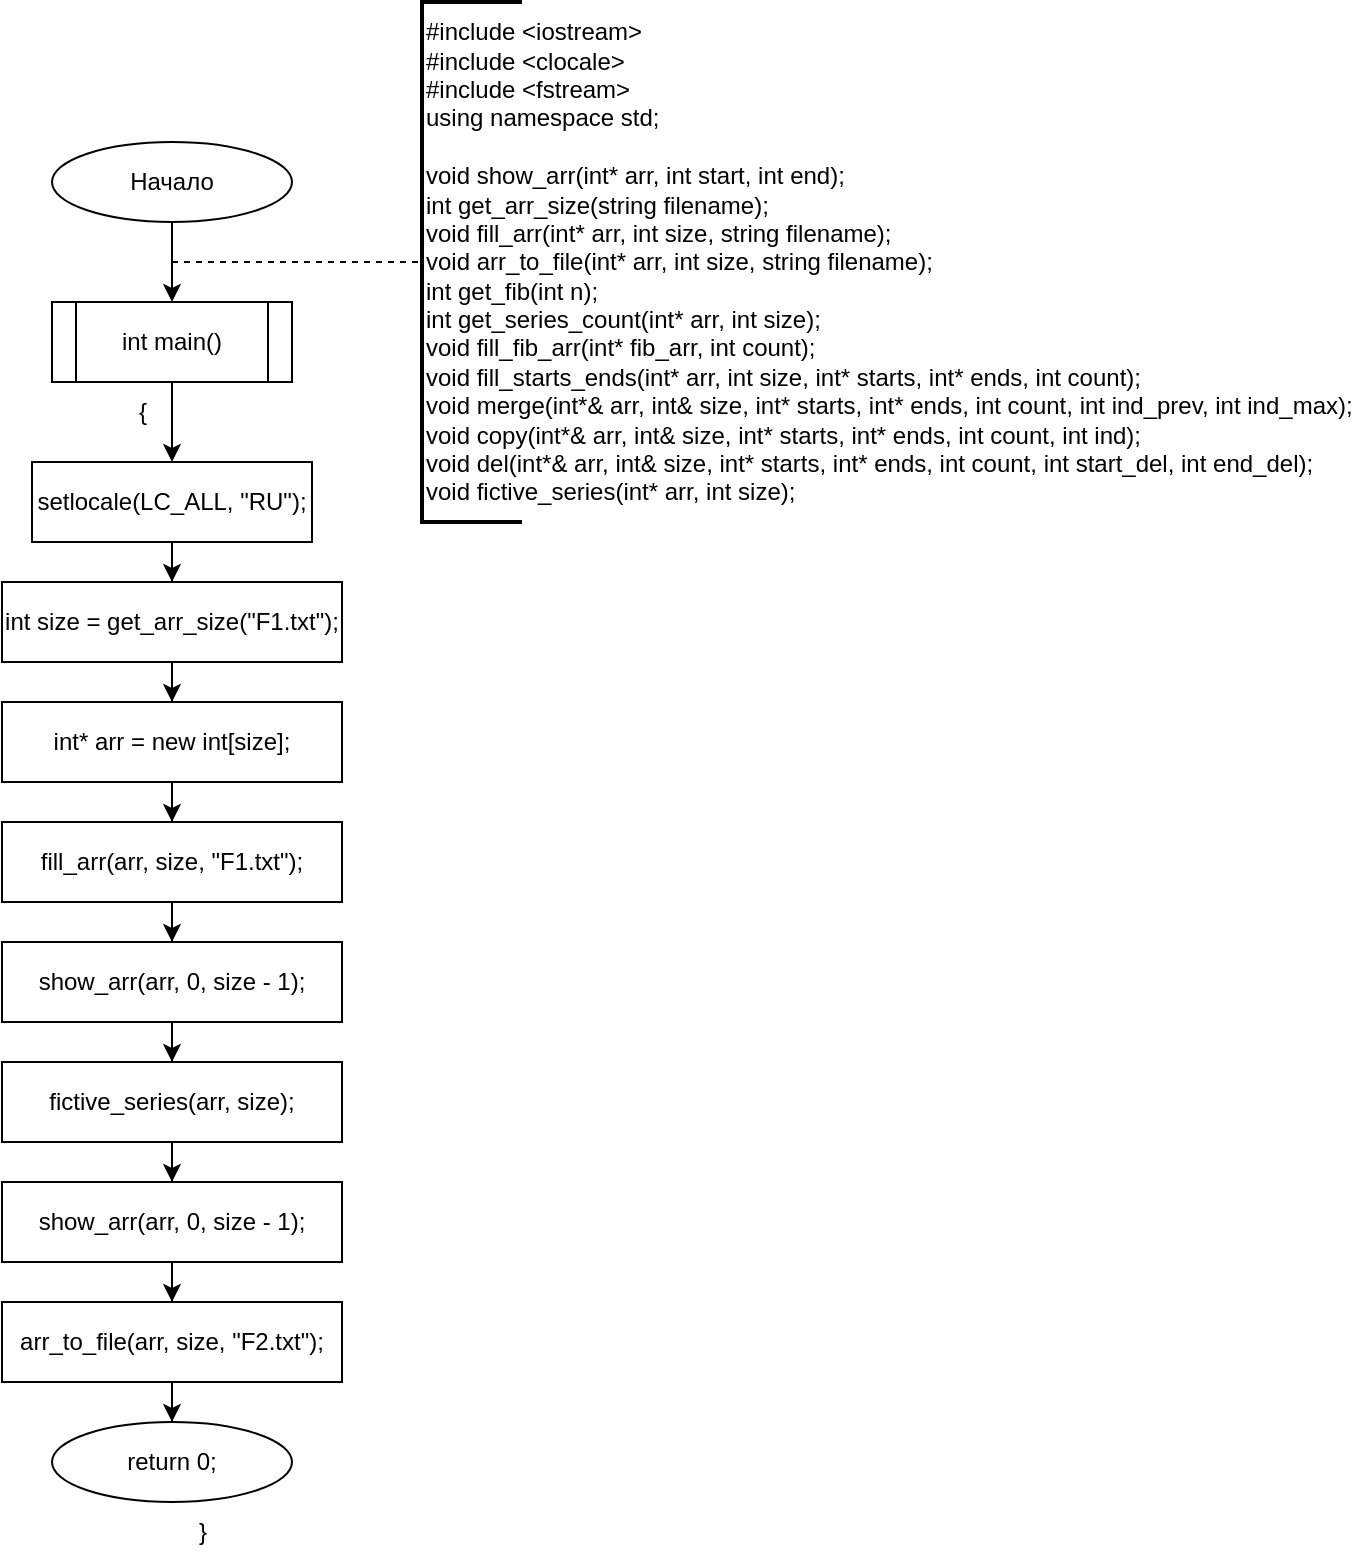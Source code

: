 <mxfile version="25.0.2" pages="13">
  <diagram name="main" id="JvRONyk9S7w46ZWt9sI1">
    <mxGraphModel dx="1290" dy="717" grid="1" gridSize="10" guides="1" tooltips="1" connect="1" arrows="1" fold="1" page="1" pageScale="1" pageWidth="827" pageHeight="1169" math="0" shadow="0">
      <root>
        <mxCell id="0" />
        <mxCell id="1" parent="0" />
        <mxCell id="aMVPro0BTcqPMwKEo3KD-1" value="" style="edgeStyle=orthogonalEdgeStyle;rounded=0;orthogonalLoop=1;jettySize=auto;html=1;" edge="1" parent="1" source="aMVPro0BTcqPMwKEo3KD-2" target="aMVPro0BTcqPMwKEo3KD-4">
          <mxGeometry relative="1" as="geometry" />
        </mxCell>
        <mxCell id="aMVPro0BTcqPMwKEo3KD-2" value="Начало" style="ellipse;whiteSpace=wrap;html=1;" vertex="1" parent="1">
          <mxGeometry x="145" y="140" width="120" height="40" as="geometry" />
        </mxCell>
        <mxCell id="aMVPro0BTcqPMwKEo3KD-3" value="" style="edgeStyle=orthogonalEdgeStyle;rounded=0;orthogonalLoop=1;jettySize=auto;html=1;" edge="1" parent="1" source="aMVPro0BTcqPMwKEo3KD-4" target="aMVPro0BTcqPMwKEo3KD-8">
          <mxGeometry relative="1" as="geometry" />
        </mxCell>
        <mxCell id="aMVPro0BTcqPMwKEo3KD-4" value="int main()" style="shape=process;whiteSpace=wrap;html=1;backgroundOutline=1;" vertex="1" parent="1">
          <mxGeometry x="145" y="220" width="120" height="40" as="geometry" />
        </mxCell>
        <mxCell id="aMVPro0BTcqPMwKEo3KD-5" value="" style="endArrow=none;dashed=1;html=1;rounded=0;" edge="1" parent="1" target="aMVPro0BTcqPMwKEo3KD-6">
          <mxGeometry width="50" height="50" relative="1" as="geometry">
            <mxPoint x="205" y="200" as="sourcePoint" />
            <mxPoint x="365" y="200" as="targetPoint" />
          </mxGeometry>
        </mxCell>
        <mxCell id="aMVPro0BTcqPMwKEo3KD-6" value="&lt;div&gt;#include &amp;lt;iostream&amp;gt;&lt;/div&gt;&lt;div&gt;#include &amp;lt;clocale&amp;gt;&lt;/div&gt;&lt;div&gt;#include &amp;lt;fstream&amp;gt;&lt;/div&gt;&lt;div&gt;using namespace std;&lt;/div&gt;&lt;div&gt;&lt;br&gt;&lt;/div&gt;&lt;div&gt;void show_arr(int* arr, int start, int end);&lt;/div&gt;&lt;div&gt;int get_arr_size(string filename);&lt;/div&gt;&lt;div&gt;void fill_arr(int* arr, int size, string filename);&lt;/div&gt;&lt;div&gt;void arr_to_file(int* arr, int size, string filename);&lt;/div&gt;&lt;div&gt;int get_fib(int n);&lt;/div&gt;&lt;div&gt;int get_series_count(int* arr, int size);&lt;/div&gt;&lt;div&gt;void fill_fib_arr(int* fib_arr, int count);&lt;/div&gt;&lt;div&gt;void fill_starts_ends(int* arr, int size, int* starts, int* ends, int count);&lt;/div&gt;&lt;div&gt;void merge(int*&amp;amp; arr, int&amp;amp; size, int* starts, int* ends, int count, int ind_prev, int ind_max);&lt;/div&gt;&lt;div&gt;void copy(int*&amp;amp; arr, int&amp;amp; size, int* starts, int* ends, int count, int ind);&lt;/div&gt;&lt;div&gt;void del(int*&amp;amp; arr, int&amp;amp; size, int* starts, int* ends, int count, int start_del, int end_del);&lt;/div&gt;&lt;div&gt;void fictive_series(int* arr, int size);&lt;/div&gt;" style="strokeWidth=2;html=1;shape=mxgraph.flowchart.annotation_1;align=left;pointerEvents=1;" vertex="1" parent="1">
          <mxGeometry x="330" y="70" width="50" height="260" as="geometry" />
        </mxCell>
        <mxCell id="aMVPro0BTcqPMwKEo3KD-7" value="" style="edgeStyle=orthogonalEdgeStyle;rounded=0;orthogonalLoop=1;jettySize=auto;html=1;" edge="1" parent="1" source="aMVPro0BTcqPMwKEo3KD-8" target="aMVPro0BTcqPMwKEo3KD-11">
          <mxGeometry relative="1" as="geometry" />
        </mxCell>
        <mxCell id="aMVPro0BTcqPMwKEo3KD-8" value="setlocale(LC_ALL, &quot;RU&quot;);" style="whiteSpace=wrap;html=1;" vertex="1" parent="1">
          <mxGeometry x="135" y="300" width="140" height="40" as="geometry" />
        </mxCell>
        <mxCell id="aMVPro0BTcqPMwKEo3KD-9" value="{" style="text;html=1;align=center;verticalAlign=middle;resizable=0;points=[];autosize=1;strokeColor=none;fillColor=none;" vertex="1" parent="1">
          <mxGeometry x="175" y="260" width="30" height="30" as="geometry" />
        </mxCell>
        <mxCell id="aMVPro0BTcqPMwKEo3KD-10" value="" style="edgeStyle=orthogonalEdgeStyle;rounded=0;orthogonalLoop=1;jettySize=auto;html=1;" edge="1" parent="1" source="aMVPro0BTcqPMwKEo3KD-11" target="aMVPro0BTcqPMwKEo3KD-13">
          <mxGeometry relative="1" as="geometry" />
        </mxCell>
        <mxCell id="aMVPro0BTcqPMwKEo3KD-11" value="int size = get_arr_size(&quot;F1.txt&quot;);" style="whiteSpace=wrap;html=1;" vertex="1" parent="1">
          <mxGeometry x="120" y="360" width="170" height="40" as="geometry" />
        </mxCell>
        <mxCell id="aMVPro0BTcqPMwKEo3KD-12" value="" style="edgeStyle=orthogonalEdgeStyle;rounded=0;orthogonalLoop=1;jettySize=auto;html=1;" edge="1" parent="1" source="aMVPro0BTcqPMwKEo3KD-13" target="aMVPro0BTcqPMwKEo3KD-15">
          <mxGeometry relative="1" as="geometry" />
        </mxCell>
        <mxCell id="aMVPro0BTcqPMwKEo3KD-13" value="int* arr = new int[size];" style="whiteSpace=wrap;html=1;" vertex="1" parent="1">
          <mxGeometry x="120" y="420" width="170" height="40" as="geometry" />
        </mxCell>
        <mxCell id="aMVPro0BTcqPMwKEo3KD-14" value="" style="edgeStyle=orthogonalEdgeStyle;rounded=0;orthogonalLoop=1;jettySize=auto;html=1;" edge="1" parent="1" source="aMVPro0BTcqPMwKEo3KD-15" target="aMVPro0BTcqPMwKEo3KD-17">
          <mxGeometry relative="1" as="geometry" />
        </mxCell>
        <mxCell id="aMVPro0BTcqPMwKEo3KD-15" value="fill_arr(arr, size, &quot;F1.txt&quot;);" style="whiteSpace=wrap;html=1;" vertex="1" parent="1">
          <mxGeometry x="120" y="480" width="170" height="40" as="geometry" />
        </mxCell>
        <mxCell id="aMVPro0BTcqPMwKEo3KD-16" value="" style="edgeStyle=orthogonalEdgeStyle;rounded=0;orthogonalLoop=1;jettySize=auto;html=1;" edge="1" parent="1" source="aMVPro0BTcqPMwKEo3KD-17" target="aMVPro0BTcqPMwKEo3KD-19">
          <mxGeometry relative="1" as="geometry" />
        </mxCell>
        <mxCell id="aMVPro0BTcqPMwKEo3KD-17" value="show_arr(arr, 0, size - 1);" style="whiteSpace=wrap;html=1;" vertex="1" parent="1">
          <mxGeometry x="120" y="540" width="170" height="40" as="geometry" />
        </mxCell>
        <mxCell id="aMVPro0BTcqPMwKEo3KD-18" value="" style="edgeStyle=orthogonalEdgeStyle;rounded=0;orthogonalLoop=1;jettySize=auto;html=1;" edge="1" parent="1" source="aMVPro0BTcqPMwKEo3KD-19" target="aMVPro0BTcqPMwKEo3KD-21">
          <mxGeometry relative="1" as="geometry" />
        </mxCell>
        <mxCell id="aMVPro0BTcqPMwKEo3KD-19" value="fictive_series(arr, size);" style="whiteSpace=wrap;html=1;" vertex="1" parent="1">
          <mxGeometry x="120" y="600" width="170" height="40" as="geometry" />
        </mxCell>
        <mxCell id="aMVPro0BTcqPMwKEo3KD-20" value="" style="edgeStyle=orthogonalEdgeStyle;rounded=0;orthogonalLoop=1;jettySize=auto;html=1;" edge="1" parent="1" source="aMVPro0BTcqPMwKEo3KD-21" target="aMVPro0BTcqPMwKEo3KD-23">
          <mxGeometry relative="1" as="geometry" />
        </mxCell>
        <mxCell id="aMVPro0BTcqPMwKEo3KD-21" value="show_arr(arr, 0, size - 1);" style="whiteSpace=wrap;html=1;" vertex="1" parent="1">
          <mxGeometry x="120" y="660" width="170" height="40" as="geometry" />
        </mxCell>
        <mxCell id="aMVPro0BTcqPMwKEo3KD-22" style="edgeStyle=orthogonalEdgeStyle;rounded=0;orthogonalLoop=1;jettySize=auto;html=1;entryX=0.5;entryY=0;entryDx=0;entryDy=0;" edge="1" parent="1" source="aMVPro0BTcqPMwKEo3KD-23" target="aMVPro0BTcqPMwKEo3KD-24">
          <mxGeometry relative="1" as="geometry" />
        </mxCell>
        <mxCell id="aMVPro0BTcqPMwKEo3KD-23" value="arr_to_file(arr, size, &quot;F2.txt&quot;);" style="whiteSpace=wrap;html=1;" vertex="1" parent="1">
          <mxGeometry x="120" y="720" width="170" height="40" as="geometry" />
        </mxCell>
        <mxCell id="aMVPro0BTcqPMwKEo3KD-24" value="return 0;" style="ellipse;whiteSpace=wrap;html=1;" vertex="1" parent="1">
          <mxGeometry x="145" y="780" width="120" height="40" as="geometry" />
        </mxCell>
        <mxCell id="aMVPro0BTcqPMwKEo3KD-25" value="}" style="text;html=1;align=center;verticalAlign=middle;resizable=0;points=[];autosize=1;strokeColor=none;fillColor=none;" vertex="1" parent="1">
          <mxGeometry x="205" y="820" width="30" height="30" as="geometry" />
        </mxCell>
      </root>
    </mxGraphModel>
  </diagram>
  <diagram id="o6KAJu3gwYyQR_ttRKyM" name="show_arr">
    <mxGraphModel dx="1290" dy="717" grid="1" gridSize="10" guides="1" tooltips="1" connect="1" arrows="1" fold="1" page="1" pageScale="1" pageWidth="827" pageHeight="1169" math="0" shadow="0">
      <root>
        <mxCell id="0" />
        <mxCell id="1" parent="0" />
        <mxCell id="QEjWaVBhkjntPwPAlKjg-1" value="" style="edgeStyle=orthogonalEdgeStyle;rounded=0;orthogonalLoop=1;jettySize=auto;html=1;" edge="1" parent="1" source="QEjWaVBhkjntPwPAlKjg-2" target="QEjWaVBhkjntPwPAlKjg-4">
          <mxGeometry relative="1" as="geometry" />
        </mxCell>
        <mxCell id="QEjWaVBhkjntPwPAlKjg-2" value="void show_arr(int* arr, int start, int end)" style="shape=process;whiteSpace=wrap;html=1;backgroundOutline=1;size=0.04;" vertex="1" parent="1">
          <mxGeometry x="280" y="40" width="240" height="40" as="geometry" />
        </mxCell>
        <mxCell id="QEjWaVBhkjntPwPAlKjg-3" value="" style="edgeStyle=orthogonalEdgeStyle;rounded=0;orthogonalLoop=1;jettySize=auto;html=1;" edge="1" parent="1" source="QEjWaVBhkjntPwPAlKjg-4" target="QEjWaVBhkjntPwPAlKjg-8">
          <mxGeometry relative="1" as="geometry" />
        </mxCell>
        <mxCell id="QEjWaVBhkjntPwPAlKjg-4" value="cout &amp;lt;&amp;lt; &#39;{&#39;;" style="shape=parallelogram;perimeter=parallelogramPerimeter;whiteSpace=wrap;html=1;fixedSize=1;" vertex="1" parent="1">
          <mxGeometry x="340" y="120" width="120" height="40" as="geometry" />
        </mxCell>
        <mxCell id="QEjWaVBhkjntPwPAlKjg-5" value="{" style="text;html=1;align=center;verticalAlign=middle;resizable=0;points=[];autosize=1;strokeColor=none;fillColor=none;" vertex="1" parent="1">
          <mxGeometry x="375" y="78" width="30" height="30" as="geometry" />
        </mxCell>
        <mxCell id="QEjWaVBhkjntPwPAlKjg-6" value="" style="edgeStyle=orthogonalEdgeStyle;rounded=0;orthogonalLoop=1;jettySize=auto;html=1;" edge="1" parent="1" source="QEjWaVBhkjntPwPAlKjg-8" target="QEjWaVBhkjntPwPAlKjg-10">
          <mxGeometry relative="1" as="geometry" />
        </mxCell>
        <mxCell id="QEjWaVBhkjntPwPAlKjg-7" value="" style="edgeStyle=orthogonalEdgeStyle;rounded=0;orthogonalLoop=1;jettySize=auto;html=1;" edge="1" parent="1" source="QEjWaVBhkjntPwPAlKjg-8" target="QEjWaVBhkjntPwPAlKjg-13">
          <mxGeometry relative="1" as="geometry" />
        </mxCell>
        <mxCell id="QEjWaVBhkjntPwPAlKjg-8" value="for (int i = start; i &amp;lt;= end; i++)" style="shape=hexagon;perimeter=hexagonPerimeter2;whiteSpace=wrap;html=1;fixedSize=1;" vertex="1" parent="1">
          <mxGeometry x="310" y="180" width="180" height="40" as="geometry" />
        </mxCell>
        <mxCell id="QEjWaVBhkjntPwPAlKjg-9" style="edgeStyle=orthogonalEdgeStyle;rounded=0;orthogonalLoop=1;jettySize=auto;html=1;entryX=0;entryY=0.5;entryDx=0;entryDy=0;" edge="1" parent="1" source="QEjWaVBhkjntPwPAlKjg-10" target="QEjWaVBhkjntPwPAlKjg-8">
          <mxGeometry relative="1" as="geometry">
            <Array as="points">
              <mxPoint x="400" y="320" />
              <mxPoint x="255" y="320" />
              <mxPoint x="255" y="200" />
            </Array>
          </mxGeometry>
        </mxCell>
        <mxCell id="QEjWaVBhkjntPwPAlKjg-10" value="cout &amp;lt;&amp;lt; arr[i] &amp;lt;&amp;lt; ((i == end) ? &quot;}\n&quot; : &quot;, &quot;);" style="shape=parallelogram;perimeter=parallelogramPerimeter;whiteSpace=wrap;html=1;fixedSize=1;" vertex="1" parent="1">
          <mxGeometry x="275" y="260" width="250" height="40" as="geometry" />
        </mxCell>
        <mxCell id="QEjWaVBhkjntPwPAlKjg-11" value="1" style="text;html=1;align=center;verticalAlign=middle;resizable=0;points=[];autosize=1;strokeColor=none;fillColor=none;" vertex="1" parent="1">
          <mxGeometry x="399" y="230" width="30" height="30" as="geometry" />
        </mxCell>
        <mxCell id="QEjWaVBhkjntPwPAlKjg-12" style="edgeStyle=orthogonalEdgeStyle;rounded=0;orthogonalLoop=1;jettySize=auto;html=1;entryX=0.5;entryY=0;entryDx=0;entryDy=0;" edge="1" parent="1" source="QEjWaVBhkjntPwPAlKjg-13" target="QEjWaVBhkjntPwPAlKjg-15">
          <mxGeometry relative="1" as="geometry" />
        </mxCell>
        <mxCell id="QEjWaVBhkjntPwPAlKjg-13" value="cout &amp;lt;&amp;lt; endl;" style="shape=parallelogram;perimeter=parallelogramPerimeter;whiteSpace=wrap;html=1;fixedSize=1;" vertex="1" parent="1">
          <mxGeometry x="580" y="240" width="120" height="40" as="geometry" />
        </mxCell>
        <mxCell id="QEjWaVBhkjntPwPAlKjg-14" value="0" style="text;html=1;align=center;verticalAlign=middle;resizable=0;points=[];autosize=1;strokeColor=none;fillColor=none;" vertex="1" parent="1">
          <mxGeometry x="615" y="178" width="30" height="30" as="geometry" />
        </mxCell>
        <mxCell id="QEjWaVBhkjntPwPAlKjg-15" value="return;" style="ellipse;whiteSpace=wrap;html=1;" vertex="1" parent="1">
          <mxGeometry x="580" y="300" width="120" height="40" as="geometry" />
        </mxCell>
        <mxCell id="QEjWaVBhkjntPwPAlKjg-16" value="}" style="text;html=1;align=center;verticalAlign=middle;resizable=0;points=[];autosize=1;strokeColor=none;fillColor=none;" vertex="1" parent="1">
          <mxGeometry x="635" y="338" width="30" height="30" as="geometry" />
        </mxCell>
      </root>
    </mxGraphModel>
  </diagram>
  <diagram id="xP2IULonEbkWqJ4FKNuD" name="get_arr_size">
    <mxGraphModel dx="1290" dy="717" grid="1" gridSize="10" guides="1" tooltips="1" connect="1" arrows="1" fold="1" page="1" pageScale="1" pageWidth="827" pageHeight="1169" math="0" shadow="0">
      <root>
        <mxCell id="0" />
        <mxCell id="1" parent="0" />
        <mxCell id="nqakjtGcEDtviR37l_Ni-1" value="" style="edgeStyle=orthogonalEdgeStyle;rounded=0;orthogonalLoop=1;jettySize=auto;html=1;" edge="1" parent="1" source="nqakjtGcEDtviR37l_Ni-2" target="nqakjtGcEDtviR37l_Ni-4">
          <mxGeometry relative="1" as="geometry" />
        </mxCell>
        <mxCell id="nqakjtGcEDtviR37l_Ni-2" value="int get_arr_size(string filename)" style="shape=process;whiteSpace=wrap;html=1;backgroundOutline=1;size=0.048;" vertex="1" parent="1">
          <mxGeometry x="300" y="40" width="200" height="40" as="geometry" />
        </mxCell>
        <mxCell id="nqakjtGcEDtviR37l_Ni-3" value="" style="edgeStyle=orthogonalEdgeStyle;rounded=0;orthogonalLoop=1;jettySize=auto;html=1;" edge="1" parent="1" source="nqakjtGcEDtviR37l_Ni-4" target="nqakjtGcEDtviR37l_Ni-7">
          <mxGeometry relative="1" as="geometry" />
        </mxCell>
        <mxCell id="nqakjtGcEDtviR37l_Ni-4" value="ifstream fin(filename);" style="whiteSpace=wrap;html=1;" vertex="1" parent="1">
          <mxGeometry x="340" y="120" width="120" height="40" as="geometry" />
        </mxCell>
        <mxCell id="nqakjtGcEDtviR37l_Ni-5" value="{" style="text;html=1;align=center;verticalAlign=middle;resizable=0;points=[];autosize=1;strokeColor=none;fillColor=none;" vertex="1" parent="1">
          <mxGeometry x="370" y="80" width="30" height="30" as="geometry" />
        </mxCell>
        <mxCell id="nqakjtGcEDtviR37l_Ni-6" value="" style="edgeStyle=orthogonalEdgeStyle;rounded=0;orthogonalLoop=1;jettySize=auto;html=1;" edge="1" parent="1" source="nqakjtGcEDtviR37l_Ni-7" target="nqakjtGcEDtviR37l_Ni-9">
          <mxGeometry relative="1" as="geometry" />
        </mxCell>
        <mxCell id="nqakjtGcEDtviR37l_Ni-7" value="int count = 0;" style="whiteSpace=wrap;html=1;" vertex="1" parent="1">
          <mxGeometry x="340" y="180" width="120" height="40" as="geometry" />
        </mxCell>
        <mxCell id="nqakjtGcEDtviR37l_Ni-8" value="" style="edgeStyle=orthogonalEdgeStyle;rounded=0;orthogonalLoop=1;jettySize=auto;html=1;" edge="1" parent="1" source="nqakjtGcEDtviR37l_Ni-9" target="nqakjtGcEDtviR37l_Ni-12">
          <mxGeometry relative="1" as="geometry" />
        </mxCell>
        <mxCell id="nqakjtGcEDtviR37l_Ni-9" value="int t;" style="whiteSpace=wrap;html=1;" vertex="1" parent="1">
          <mxGeometry x="340" y="240" width="120" height="40" as="geometry" />
        </mxCell>
        <mxCell id="nqakjtGcEDtviR37l_Ni-10" value="" style="edgeStyle=orthogonalEdgeStyle;rounded=0;orthogonalLoop=1;jettySize=auto;html=1;" edge="1" parent="1" source="nqakjtGcEDtviR37l_Ni-12" target="nqakjtGcEDtviR37l_Ni-14">
          <mxGeometry relative="1" as="geometry" />
        </mxCell>
        <mxCell id="nqakjtGcEDtviR37l_Ni-11" value="" style="edgeStyle=orthogonalEdgeStyle;rounded=0;orthogonalLoop=1;jettySize=auto;html=1;entryX=0.5;entryY=0;entryDx=0;entryDy=0;" edge="1" parent="1" source="nqakjtGcEDtviR37l_Ni-12" target="nqakjtGcEDtviR37l_Ni-17">
          <mxGeometry relative="1" as="geometry" />
        </mxCell>
        <mxCell id="nqakjtGcEDtviR37l_Ni-12" value="while (fin &amp;gt;&amp;gt; t)" style="rhombus;whiteSpace=wrap;html=1;" vertex="1" parent="1">
          <mxGeometry x="340" y="320" width="120" height="40" as="geometry" />
        </mxCell>
        <mxCell id="nqakjtGcEDtviR37l_Ni-13" style="edgeStyle=orthogonalEdgeStyle;rounded=0;orthogonalLoop=1;jettySize=auto;html=1;" edge="1" parent="1" source="nqakjtGcEDtviR37l_Ni-14">
          <mxGeometry relative="1" as="geometry">
            <mxPoint x="400" y="300" as="targetPoint" />
            <Array as="points">
              <mxPoint x="400" y="460" />
              <mxPoint x="310" y="460" />
              <mxPoint x="310" y="300" />
            </Array>
          </mxGeometry>
        </mxCell>
        <mxCell id="nqakjtGcEDtviR37l_Ni-14" value="count++;" style="whiteSpace=wrap;html=1;" vertex="1" parent="1">
          <mxGeometry x="340" y="400" width="120" height="40" as="geometry" />
        </mxCell>
        <mxCell id="nqakjtGcEDtviR37l_Ni-15" value="1" style="text;html=1;align=center;verticalAlign=middle;resizable=0;points=[];autosize=1;strokeColor=none;fillColor=none;" vertex="1" parent="1">
          <mxGeometry x="399" y="370" width="30" height="30" as="geometry" />
        </mxCell>
        <mxCell id="nqakjtGcEDtviR37l_Ni-16" style="edgeStyle=orthogonalEdgeStyle;rounded=0;orthogonalLoop=1;jettySize=auto;html=1;entryX=0.5;entryY=0;entryDx=0;entryDy=0;" edge="1" parent="1" source="nqakjtGcEDtviR37l_Ni-17" target="nqakjtGcEDtviR37l_Ni-19">
          <mxGeometry relative="1" as="geometry" />
        </mxCell>
        <mxCell id="nqakjtGcEDtviR37l_Ni-17" value="fin.close();" style="whiteSpace=wrap;html=1;" vertex="1" parent="1">
          <mxGeometry x="540" y="360" width="120" height="40" as="geometry" />
        </mxCell>
        <mxCell id="nqakjtGcEDtviR37l_Ni-18" value="0" style="text;html=1;align=center;verticalAlign=middle;resizable=0;points=[];autosize=1;strokeColor=none;fillColor=none;" vertex="1" parent="1">
          <mxGeometry x="575" y="318" width="30" height="30" as="geometry" />
        </mxCell>
        <mxCell id="nqakjtGcEDtviR37l_Ni-19" value="return count;" style="ellipse;whiteSpace=wrap;html=1;" vertex="1" parent="1">
          <mxGeometry x="540" y="420" width="120" height="40" as="geometry" />
        </mxCell>
        <mxCell id="nqakjtGcEDtviR37l_Ni-20" value="}" style="text;html=1;align=center;verticalAlign=middle;resizable=0;points=[];autosize=1;strokeColor=none;fillColor=none;" vertex="1" parent="1">
          <mxGeometry x="600" y="460" width="30" height="30" as="geometry" />
        </mxCell>
      </root>
    </mxGraphModel>
  </diagram>
  <diagram id="N1YZjtLP5ADio1UX4xjx" name="fill_arr">
    <mxGraphModel dx="1290" dy="717" grid="1" gridSize="10" guides="1" tooltips="1" connect="1" arrows="1" fold="1" page="1" pageScale="1" pageWidth="827" pageHeight="1169" math="0" shadow="0">
      <root>
        <mxCell id="0" />
        <mxCell id="1" parent="0" />
        <mxCell id="q2lE-RZVzvYi_C0JQ0tZ-1" value="" style="edgeStyle=orthogonalEdgeStyle;rounded=0;orthogonalLoop=1;jettySize=auto;html=1;" edge="1" parent="1" source="q2lE-RZVzvYi_C0JQ0tZ-2" target="q2lE-RZVzvYi_C0JQ0tZ-4">
          <mxGeometry relative="1" as="geometry" />
        </mxCell>
        <mxCell id="q2lE-RZVzvYi_C0JQ0tZ-2" value="void fill_arr(int* arr, int size, string filename)" style="shape=process;whiteSpace=wrap;html=1;backgroundOutline=1;size=0.043;" vertex="1" parent="1">
          <mxGeometry x="270" y="40" width="260" height="40" as="geometry" />
        </mxCell>
        <mxCell id="q2lE-RZVzvYi_C0JQ0tZ-3" value="" style="edgeStyle=orthogonalEdgeStyle;rounded=0;orthogonalLoop=1;jettySize=auto;html=1;" edge="1" parent="1" source="q2lE-RZVzvYi_C0JQ0tZ-4" target="q2lE-RZVzvYi_C0JQ0tZ-8">
          <mxGeometry relative="1" as="geometry" />
        </mxCell>
        <mxCell id="q2lE-RZVzvYi_C0JQ0tZ-4" value="ifstream fin(filename);" style="whiteSpace=wrap;html=1;" vertex="1" parent="1">
          <mxGeometry x="340" y="120" width="120" height="40" as="geometry" />
        </mxCell>
        <mxCell id="q2lE-RZVzvYi_C0JQ0tZ-5" value="{" style="text;html=1;align=center;verticalAlign=middle;resizable=0;points=[];autosize=1;strokeColor=none;fillColor=none;" vertex="1" parent="1">
          <mxGeometry x="370" y="80" width="30" height="30" as="geometry" />
        </mxCell>
        <mxCell id="q2lE-RZVzvYi_C0JQ0tZ-6" value="" style="edgeStyle=orthogonalEdgeStyle;rounded=0;orthogonalLoop=1;jettySize=auto;html=1;" edge="1" parent="1" source="q2lE-RZVzvYi_C0JQ0tZ-8" target="q2lE-RZVzvYi_C0JQ0tZ-11">
          <mxGeometry relative="1" as="geometry" />
        </mxCell>
        <mxCell id="q2lE-RZVzvYi_C0JQ0tZ-7" value="" style="edgeStyle=orthogonalEdgeStyle;rounded=0;orthogonalLoop=1;jettySize=auto;html=1;" edge="1" parent="1" source="q2lE-RZVzvYi_C0JQ0tZ-8" target="q2lE-RZVzvYi_C0JQ0tZ-13">
          <mxGeometry relative="1" as="geometry" />
        </mxCell>
        <mxCell id="q2lE-RZVzvYi_C0JQ0tZ-8" value="for (int i = 0; i &amp;lt; size; i++)" style="shape=hexagon;perimeter=hexagonPerimeter2;whiteSpace=wrap;html=1;fixedSize=1;" vertex="1" parent="1">
          <mxGeometry x="320" y="180" width="160" height="40" as="geometry" />
        </mxCell>
        <mxCell id="q2lE-RZVzvYi_C0JQ0tZ-9" value="1" style="text;html=1;align=center;verticalAlign=middle;resizable=0;points=[];autosize=1;strokeColor=none;fillColor=none;" vertex="1" parent="1">
          <mxGeometry x="399" y="230" width="30" height="30" as="geometry" />
        </mxCell>
        <mxCell id="q2lE-RZVzvYi_C0JQ0tZ-10" style="edgeStyle=orthogonalEdgeStyle;rounded=0;orthogonalLoop=1;jettySize=auto;html=1;entryX=0;entryY=0.5;entryDx=0;entryDy=0;" edge="1" parent="1" source="q2lE-RZVzvYi_C0JQ0tZ-11" target="q2lE-RZVzvYi_C0JQ0tZ-8">
          <mxGeometry relative="1" as="geometry">
            <Array as="points">
              <mxPoint x="400" y="320" />
              <mxPoint x="300" y="320" />
              <mxPoint x="300" y="200" />
            </Array>
          </mxGeometry>
        </mxCell>
        <mxCell id="q2lE-RZVzvYi_C0JQ0tZ-11" value="fin &amp;gt;&amp;gt; arr[i];" style="shape=parallelogram;perimeter=parallelogramPerimeter;whiteSpace=wrap;html=1;fixedSize=1;" vertex="1" parent="1">
          <mxGeometry x="340" y="260" width="120" height="40" as="geometry" />
        </mxCell>
        <mxCell id="q2lE-RZVzvYi_C0JQ0tZ-12" style="edgeStyle=orthogonalEdgeStyle;rounded=0;orthogonalLoop=1;jettySize=auto;html=1;entryX=0.5;entryY=0;entryDx=0;entryDy=0;" edge="1" parent="1" source="q2lE-RZVzvYi_C0JQ0tZ-13" target="q2lE-RZVzvYi_C0JQ0tZ-15">
          <mxGeometry relative="1" as="geometry" />
        </mxCell>
        <mxCell id="q2lE-RZVzvYi_C0JQ0tZ-13" value="fin.close();" style="whiteSpace=wrap;html=1;" vertex="1" parent="1">
          <mxGeometry x="500" y="240" width="120" height="40" as="geometry" />
        </mxCell>
        <mxCell id="q2lE-RZVzvYi_C0JQ0tZ-14" value="0" style="text;html=1;align=center;verticalAlign=middle;resizable=0;points=[];autosize=1;strokeColor=none;fillColor=none;" vertex="1" parent="1">
          <mxGeometry x="535" y="168" width="30" height="30" as="geometry" />
        </mxCell>
        <mxCell id="q2lE-RZVzvYi_C0JQ0tZ-15" value="return;" style="ellipse;whiteSpace=wrap;html=1;" vertex="1" parent="1">
          <mxGeometry x="500" y="300" width="120" height="40" as="geometry" />
        </mxCell>
        <mxCell id="q2lE-RZVzvYi_C0JQ0tZ-16" value="}" style="text;html=1;align=center;verticalAlign=middle;resizable=0;points=[];autosize=1;strokeColor=none;fillColor=none;" vertex="1" parent="1">
          <mxGeometry x="560" y="340" width="30" height="30" as="geometry" />
        </mxCell>
      </root>
    </mxGraphModel>
  </diagram>
  <diagram id="DkmMJHOmQNwaBrVxHESe" name="arr_to_file">
    <mxGraphModel dx="1290" dy="717" grid="1" gridSize="10" guides="1" tooltips="1" connect="1" arrows="1" fold="1" page="1" pageScale="1" pageWidth="827" pageHeight="1169" math="0" shadow="0">
      <root>
        <mxCell id="0" />
        <mxCell id="1" parent="0" />
        <mxCell id="ba4QjyZqa_fTfnbPOdiP-2" value="" style="edgeStyle=orthogonalEdgeStyle;rounded=0;orthogonalLoop=1;jettySize=auto;html=1;" edge="1" parent="1" source="ba4QjyZqa_fTfnbPOdiP-3" target="ba4QjyZqa_fTfnbPOdiP-5">
          <mxGeometry relative="1" as="geometry" />
        </mxCell>
        <mxCell id="ba4QjyZqa_fTfnbPOdiP-3" value="void arr_to_file(int* arr, int size, string filename)" style="shape=process;whiteSpace=wrap;html=1;backgroundOutline=1;size=0.036;" vertex="1" parent="1">
          <mxGeometry x="260" y="40" width="280" height="40" as="geometry" />
        </mxCell>
        <mxCell id="ba4QjyZqa_fTfnbPOdiP-4" value="" style="edgeStyle=orthogonalEdgeStyle;rounded=0;orthogonalLoop=1;jettySize=auto;html=1;" edge="1" parent="1" source="ba4QjyZqa_fTfnbPOdiP-5" target="ba4QjyZqa_fTfnbPOdiP-9">
          <mxGeometry relative="1" as="geometry" />
        </mxCell>
        <mxCell id="ba4QjyZqa_fTfnbPOdiP-5" value="ofstream fout(filename);" style="whiteSpace=wrap;html=1;" vertex="1" parent="1">
          <mxGeometry x="330" y="120" width="140" height="40" as="geometry" />
        </mxCell>
        <mxCell id="ba4QjyZqa_fTfnbPOdiP-6" value="{" style="text;html=1;align=center;verticalAlign=middle;resizable=0;points=[];autosize=1;strokeColor=none;fillColor=none;" vertex="1" parent="1">
          <mxGeometry x="370" y="80" width="30" height="30" as="geometry" />
        </mxCell>
        <mxCell id="ba4QjyZqa_fTfnbPOdiP-7" value="" style="edgeStyle=orthogonalEdgeStyle;rounded=0;orthogonalLoop=1;jettySize=auto;html=1;" edge="1" parent="1" source="ba4QjyZqa_fTfnbPOdiP-9" target="ba4QjyZqa_fTfnbPOdiP-11">
          <mxGeometry relative="1" as="geometry" />
        </mxCell>
        <mxCell id="ba4QjyZqa_fTfnbPOdiP-8" value="" style="edgeStyle=orthogonalEdgeStyle;rounded=0;orthogonalLoop=1;jettySize=auto;html=1;" edge="1" parent="1" source="ba4QjyZqa_fTfnbPOdiP-9" target="ba4QjyZqa_fTfnbPOdiP-14">
          <mxGeometry relative="1" as="geometry" />
        </mxCell>
        <mxCell id="ba4QjyZqa_fTfnbPOdiP-9" value="for (int i = 0; i &amp;lt; size; i++)" style="shape=hexagon;perimeter=hexagonPerimeter2;whiteSpace=wrap;html=1;fixedSize=1;" vertex="1" parent="1">
          <mxGeometry x="320" y="180" width="160" height="40" as="geometry" />
        </mxCell>
        <mxCell id="ba4QjyZqa_fTfnbPOdiP-10" style="edgeStyle=orthogonalEdgeStyle;rounded=0;orthogonalLoop=1;jettySize=auto;html=1;entryX=0;entryY=0.5;entryDx=0;entryDy=0;" edge="1" parent="1" source="ba4QjyZqa_fTfnbPOdiP-11" target="ba4QjyZqa_fTfnbPOdiP-9">
          <mxGeometry relative="1" as="geometry">
            <Array as="points">
              <mxPoint x="400" y="320" />
              <mxPoint x="300" y="320" />
              <mxPoint x="300" y="200" />
            </Array>
          </mxGeometry>
        </mxCell>
        <mxCell id="ba4QjyZqa_fTfnbPOdiP-11" value="fout &amp;lt;&amp;lt; arr[i] &amp;lt;&amp;lt; &#39; &#39;;" style="shape=parallelogram;perimeter=parallelogramPerimeter;whiteSpace=wrap;html=1;fixedSize=1;" vertex="1" parent="1">
          <mxGeometry x="330" y="260" width="140" height="40" as="geometry" />
        </mxCell>
        <mxCell id="ba4QjyZqa_fTfnbPOdiP-12" value="1" style="text;html=1;align=center;verticalAlign=middle;resizable=0;points=[];autosize=1;strokeColor=none;fillColor=none;" vertex="1" parent="1">
          <mxGeometry x="400" y="230" width="30" height="30" as="geometry" />
        </mxCell>
        <mxCell id="ba4QjyZqa_fTfnbPOdiP-13" style="edgeStyle=orthogonalEdgeStyle;rounded=0;orthogonalLoop=1;jettySize=auto;html=1;entryX=0.5;entryY=0;entryDx=0;entryDy=0;" edge="1" parent="1" source="ba4QjyZqa_fTfnbPOdiP-14" target="ba4QjyZqa_fTfnbPOdiP-16">
          <mxGeometry relative="1" as="geometry" />
        </mxCell>
        <mxCell id="ba4QjyZqa_fTfnbPOdiP-14" value="fout.close();" style="whiteSpace=wrap;html=1;" vertex="1" parent="1">
          <mxGeometry x="520" y="240" width="120" height="40" as="geometry" />
        </mxCell>
        <mxCell id="ba4QjyZqa_fTfnbPOdiP-15" value="0" style="text;html=1;align=center;verticalAlign=middle;resizable=0;points=[];autosize=1;strokeColor=none;fillColor=none;" vertex="1" parent="1">
          <mxGeometry x="555" y="178" width="30" height="30" as="geometry" />
        </mxCell>
        <mxCell id="ba4QjyZqa_fTfnbPOdiP-16" value="return;" style="ellipse;whiteSpace=wrap;html=1;" vertex="1" parent="1">
          <mxGeometry x="520" y="300" width="120" height="40" as="geometry" />
        </mxCell>
        <mxCell id="G4apWujuZDNYeh37L8cs-1" value="}" style="text;html=1;align=center;verticalAlign=middle;resizable=0;points=[];autosize=1;strokeColor=none;fillColor=none;" vertex="1" parent="1">
          <mxGeometry x="575" y="338" width="30" height="30" as="geometry" />
        </mxCell>
      </root>
    </mxGraphModel>
  </diagram>
  <diagram id="k2n4kXuRV4LryVuurk8v" name="get_fib">
    <mxGraphModel dx="921" dy="512" grid="1" gridSize="10" guides="1" tooltips="1" connect="1" arrows="1" fold="1" page="1" pageScale="1" pageWidth="827" pageHeight="1169" math="0" shadow="0">
      <root>
        <mxCell id="0" />
        <mxCell id="1" parent="0" />
        <mxCell id="ELhUiCx0flNEYeTeG0Z1-4" value="" style="edgeStyle=orthogonalEdgeStyle;rounded=0;orthogonalLoop=1;jettySize=auto;html=1;" edge="1" parent="1" source="ELhUiCx0flNEYeTeG0Z1-2" target="ELhUiCx0flNEYeTeG0Z1-3">
          <mxGeometry relative="1" as="geometry" />
        </mxCell>
        <mxCell id="ELhUiCx0flNEYeTeG0Z1-2" value="int get_fib(int n)" style="shape=process;whiteSpace=wrap;html=1;backgroundOutline=1;" vertex="1" parent="1">
          <mxGeometry x="340" y="40" width="120" height="40" as="geometry" />
        </mxCell>
        <mxCell id="ELhUiCx0flNEYeTeG0Z1-6" style="edgeStyle=orthogonalEdgeStyle;rounded=0;orthogonalLoop=1;jettySize=auto;html=1;entryX=0.5;entryY=0;entryDx=0;entryDy=0;" edge="1" parent="1" source="ELhUiCx0flNEYeTeG0Z1-3" target="zaLu_SQscxw0vUJyMvPD-1">
          <mxGeometry relative="1" as="geometry">
            <mxPoint x="320" y="160" as="targetPoint" />
            <Array as="points">
              <mxPoint x="320" y="140" />
            </Array>
          </mxGeometry>
        </mxCell>
        <mxCell id="zaLu_SQscxw0vUJyMvPD-4" style="edgeStyle=orthogonalEdgeStyle;rounded=0;orthogonalLoop=1;jettySize=auto;html=1;" edge="1" parent="1" source="ELhUiCx0flNEYeTeG0Z1-3">
          <mxGeometry relative="1" as="geometry">
            <mxPoint x="400" y="220" as="targetPoint" />
            <Array as="points">
              <mxPoint x="480" y="140" />
              <mxPoint x="480" y="220" />
            </Array>
          </mxGeometry>
        </mxCell>
        <mxCell id="ELhUiCx0flNEYeTeG0Z1-3" value="if (n == 1)" style="rhombus;whiteSpace=wrap;html=1;" vertex="1" parent="1">
          <mxGeometry x="360" y="120" width="80" height="40" as="geometry" />
        </mxCell>
        <mxCell id="ELhUiCx0flNEYeTeG0Z1-5" value="{" style="text;html=1;align=center;verticalAlign=middle;resizable=0;points=[];autosize=1;strokeColor=none;fillColor=none;" vertex="1" parent="1">
          <mxGeometry x="375" y="78" width="30" height="30" as="geometry" />
        </mxCell>
        <mxCell id="zaLu_SQscxw0vUJyMvPD-3" style="edgeStyle=orthogonalEdgeStyle;rounded=0;orthogonalLoop=1;jettySize=auto;html=1;" edge="1" parent="1" source="zaLu_SQscxw0vUJyMvPD-1">
          <mxGeometry relative="1" as="geometry">
            <mxPoint x="400" y="220" as="targetPoint" />
            <Array as="points">
              <mxPoint x="320" y="220" />
            </Array>
          </mxGeometry>
        </mxCell>
        <mxCell id="zaLu_SQscxw0vUJyMvPD-1" value="return 1;" style="ellipse;whiteSpace=wrap;html=1;" vertex="1" parent="1">
          <mxGeometry x="260" y="160" width="120" height="40" as="geometry" />
        </mxCell>
        <mxCell id="zaLu_SQscxw0vUJyMvPD-2" value="1" style="text;html=1;align=center;verticalAlign=middle;resizable=0;points=[];autosize=1;strokeColor=none;fillColor=none;" vertex="1" parent="1">
          <mxGeometry x="315" y="118" width="30" height="30" as="geometry" />
        </mxCell>
        <mxCell id="zaLu_SQscxw0vUJyMvPD-5" value="0" style="text;html=1;align=center;verticalAlign=middle;resizable=0;points=[];autosize=1;strokeColor=none;fillColor=none;" vertex="1" parent="1">
          <mxGeometry x="455" y="118" width="30" height="30" as="geometry" />
        </mxCell>
        <mxCell id="zaLu_SQscxw0vUJyMvPD-6" style="edgeStyle=orthogonalEdgeStyle;rounded=0;orthogonalLoop=1;jettySize=auto;html=1;entryX=0.5;entryY=0;entryDx=0;entryDy=0;" edge="1" parent="1" source="zaLu_SQscxw0vUJyMvPD-8" target="zaLu_SQscxw0vUJyMvPD-10">
          <mxGeometry relative="1" as="geometry">
            <mxPoint x="320" y="282" as="targetPoint" />
            <Array as="points">
              <mxPoint x="320" y="262" />
            </Array>
          </mxGeometry>
        </mxCell>
        <mxCell id="zaLu_SQscxw0vUJyMvPD-7" style="edgeStyle=orthogonalEdgeStyle;rounded=0;orthogonalLoop=1;jettySize=auto;html=1;" edge="1" parent="1" source="zaLu_SQscxw0vUJyMvPD-8">
          <mxGeometry relative="1" as="geometry">
            <mxPoint x="400" y="342" as="targetPoint" />
            <Array as="points">
              <mxPoint x="480" y="262" />
              <mxPoint x="480" y="342" />
            </Array>
          </mxGeometry>
        </mxCell>
        <mxCell id="zaLu_SQscxw0vUJyMvPD-8" value="if (n == 2)" style="rhombus;whiteSpace=wrap;html=1;" vertex="1" parent="1">
          <mxGeometry x="360" y="242" width="80" height="40" as="geometry" />
        </mxCell>
        <mxCell id="zaLu_SQscxw0vUJyMvPD-9" style="edgeStyle=orthogonalEdgeStyle;rounded=0;orthogonalLoop=1;jettySize=auto;html=1;" edge="1" parent="1" source="zaLu_SQscxw0vUJyMvPD-10">
          <mxGeometry relative="1" as="geometry">
            <mxPoint x="400" y="342" as="targetPoint" />
            <Array as="points">
              <mxPoint x="320" y="342" />
            </Array>
          </mxGeometry>
        </mxCell>
        <mxCell id="zaLu_SQscxw0vUJyMvPD-10" value="return 2;" style="ellipse;whiteSpace=wrap;html=1;" vertex="1" parent="1">
          <mxGeometry x="260" y="282" width="120" height="40" as="geometry" />
        </mxCell>
        <mxCell id="zaLu_SQscxw0vUJyMvPD-11" value="1" style="text;html=1;align=center;verticalAlign=middle;resizable=0;points=[];autosize=1;strokeColor=none;fillColor=none;" vertex="1" parent="1">
          <mxGeometry x="315" y="240" width="30" height="30" as="geometry" />
        </mxCell>
        <mxCell id="zaLu_SQscxw0vUJyMvPD-12" value="0" style="text;html=1;align=center;verticalAlign=middle;resizable=0;points=[];autosize=1;strokeColor=none;fillColor=none;" vertex="1" parent="1">
          <mxGeometry x="455" y="240" width="30" height="30" as="geometry" />
        </mxCell>
        <mxCell id="zaLu_SQscxw0vUJyMvPD-13" value="" style="endArrow=classic;html=1;rounded=0;entryX=0.5;entryY=0;entryDx=0;entryDy=0;" edge="1" parent="1" target="zaLu_SQscxw0vUJyMvPD-8">
          <mxGeometry width="50" height="50" relative="1" as="geometry">
            <mxPoint x="400" y="220" as="sourcePoint" />
            <mxPoint x="440" y="190" as="targetPoint" />
          </mxGeometry>
        </mxCell>
        <mxCell id="zaLu_SQscxw0vUJyMvPD-14" value="" style="endArrow=classic;html=1;rounded=0;entryX=0.5;entryY=0;entryDx=0;entryDy=0;" edge="1" parent="1">
          <mxGeometry width="50" height="50" relative="1" as="geometry">
            <mxPoint x="399.64" y="340" as="sourcePoint" />
            <mxPoint x="399.64" y="362" as="targetPoint" />
          </mxGeometry>
        </mxCell>
        <mxCell id="zaLu_SQscxw0vUJyMvPD-15" value="return get_fib(n - 1) + get_fib(n - 2);" style="ellipse;whiteSpace=wrap;html=1;" vertex="1" parent="1">
          <mxGeometry x="290" y="360" width="220" height="40" as="geometry" />
        </mxCell>
        <mxCell id="zaLu_SQscxw0vUJyMvPD-16" value="}" style="text;html=1;align=center;verticalAlign=middle;resizable=0;points=[];autosize=1;strokeColor=none;fillColor=none;" vertex="1" parent="1">
          <mxGeometry x="395" y="398" width="30" height="30" as="geometry" />
        </mxCell>
      </root>
    </mxGraphModel>
  </diagram>
  <diagram id="6Oy2Ws-cmE07V-CKi2wV" name="get_series_count">
    <mxGraphModel dx="890" dy="494" grid="1" gridSize="10" guides="1" tooltips="1" connect="1" arrows="1" fold="1" page="1" pageScale="1" pageWidth="827" pageHeight="1169" math="0" shadow="0">
      <root>
        <mxCell id="0" />
        <mxCell id="1" parent="0" />
        <mxCell id="9uwijLrYKdFMNFhmyLOB-3" value="" style="edgeStyle=orthogonalEdgeStyle;rounded=0;orthogonalLoop=1;jettySize=auto;html=1;" edge="1" parent="1" source="9uwijLrYKdFMNFhmyLOB-1" target="9uwijLrYKdFMNFhmyLOB-2">
          <mxGeometry relative="1" as="geometry" />
        </mxCell>
        <mxCell id="9uwijLrYKdFMNFhmyLOB-1" value="int get_series_count(int* arr, int size)" style="shape=process;whiteSpace=wrap;html=1;backgroundOutline=1;size=0.043;" vertex="1" parent="1">
          <mxGeometry x="290" y="40" width="220" height="40" as="geometry" />
        </mxCell>
        <mxCell id="9uwijLrYKdFMNFhmyLOB-6" value="" style="edgeStyle=orthogonalEdgeStyle;rounded=0;orthogonalLoop=1;jettySize=auto;html=1;" edge="1" parent="1" source="9uwijLrYKdFMNFhmyLOB-2" target="9uwijLrYKdFMNFhmyLOB-5">
          <mxGeometry relative="1" as="geometry" />
        </mxCell>
        <mxCell id="9uwijLrYKdFMNFhmyLOB-2" value="int count = 1;" style="whiteSpace=wrap;html=1;" vertex="1" parent="1">
          <mxGeometry x="340" y="120" width="120" height="40" as="geometry" />
        </mxCell>
        <mxCell id="9uwijLrYKdFMNFhmyLOB-4" value="{" style="text;html=1;align=center;verticalAlign=middle;resizable=0;points=[];autosize=1;strokeColor=none;fillColor=none;" vertex="1" parent="1">
          <mxGeometry x="375" y="78" width="30" height="30" as="geometry" />
        </mxCell>
        <mxCell id="9uwijLrYKdFMNFhmyLOB-8" value="" style="edgeStyle=orthogonalEdgeStyle;rounded=0;orthogonalLoop=1;jettySize=auto;html=1;" edge="1" parent="1" source="9uwijLrYKdFMNFhmyLOB-5" target="9uwijLrYKdFMNFhmyLOB-7">
          <mxGeometry relative="1" as="geometry" />
        </mxCell>
        <mxCell id="rskOPa8sSUhe1cjExFZJ-2" style="edgeStyle=orthogonalEdgeStyle;rounded=0;orthogonalLoop=1;jettySize=auto;html=1;entryX=0.5;entryY=0;entryDx=0;entryDy=0;" edge="1" parent="1" source="9uwijLrYKdFMNFhmyLOB-5" target="rskOPa8sSUhe1cjExFZJ-1">
          <mxGeometry relative="1" as="geometry" />
        </mxCell>
        <mxCell id="9uwijLrYKdFMNFhmyLOB-5" value="for (int i = 1; i &amp;lt; size; i++)" style="shape=hexagon;perimeter=hexagonPerimeter2;whiteSpace=wrap;html=1;fixedSize=1;" vertex="1" parent="1">
          <mxGeometry x="320" y="180" width="160" height="40" as="geometry" />
        </mxCell>
        <mxCell id="9uwijLrYKdFMNFhmyLOB-10" value="" style="edgeStyle=orthogonalEdgeStyle;rounded=0;orthogonalLoop=1;jettySize=auto;html=1;" edge="1" parent="1" source="9uwijLrYKdFMNFhmyLOB-7" target="9uwijLrYKdFMNFhmyLOB-9">
          <mxGeometry relative="1" as="geometry">
            <Array as="points">
              <mxPoint x="280" y="280" />
            </Array>
          </mxGeometry>
        </mxCell>
        <mxCell id="9uwijLrYKdFMNFhmyLOB-13" style="edgeStyle=orthogonalEdgeStyle;rounded=0;orthogonalLoop=1;jettySize=auto;html=1;" edge="1" parent="1" source="9uwijLrYKdFMNFhmyLOB-7">
          <mxGeometry relative="1" as="geometry">
            <mxPoint x="400" y="380" as="targetPoint" />
            <Array as="points">
              <mxPoint x="510" y="280" />
              <mxPoint x="510" y="380" />
            </Array>
          </mxGeometry>
        </mxCell>
        <mxCell id="9uwijLrYKdFMNFhmyLOB-7" value="if (arr[i] &amp;lt; arr[i - 1])" style="rhombus;whiteSpace=wrap;html=1;" vertex="1" parent="1">
          <mxGeometry x="320" y="260" width="160" height="40" as="geometry" />
        </mxCell>
        <mxCell id="9uwijLrYKdFMNFhmyLOB-12" style="edgeStyle=orthogonalEdgeStyle;rounded=0;orthogonalLoop=1;jettySize=auto;html=1;" edge="1" parent="1" source="9uwijLrYKdFMNFhmyLOB-9">
          <mxGeometry relative="1" as="geometry">
            <mxPoint x="400" y="380" as="targetPoint" />
            <Array as="points">
              <mxPoint x="280" y="380" />
            </Array>
          </mxGeometry>
        </mxCell>
        <mxCell id="9uwijLrYKdFMNFhmyLOB-9" value="count++;" style="whiteSpace=wrap;html=1;" vertex="1" parent="1">
          <mxGeometry x="220" y="320" width="120" height="40" as="geometry" />
        </mxCell>
        <mxCell id="9uwijLrYKdFMNFhmyLOB-11" value="1" style="text;html=1;align=center;verticalAlign=middle;resizable=0;points=[];autosize=1;strokeColor=none;fillColor=none;" vertex="1" parent="1">
          <mxGeometry x="275" y="258" width="30" height="30" as="geometry" />
        </mxCell>
        <mxCell id="9uwijLrYKdFMNFhmyLOB-14" value="0" style="text;html=1;align=center;verticalAlign=middle;resizable=0;points=[];autosize=1;strokeColor=none;fillColor=none;" vertex="1" parent="1">
          <mxGeometry x="485" y="258" width="30" height="30" as="geometry" />
        </mxCell>
        <mxCell id="9uwijLrYKdFMNFhmyLOB-15" value="" style="endArrow=classic;html=1;rounded=0;entryX=0;entryY=0.5;entryDx=0;entryDy=0;" edge="1" parent="1" target="9uwijLrYKdFMNFhmyLOB-5">
          <mxGeometry width="50" height="50" relative="1" as="geometry">
            <mxPoint x="400" y="380" as="sourcePoint" />
            <mxPoint x="410" y="200" as="targetPoint" />
            <Array as="points">
              <mxPoint x="400" y="400" />
              <mxPoint x="200" y="400" />
              <mxPoint x="200" y="320" />
              <mxPoint x="200" y="200" />
            </Array>
          </mxGeometry>
        </mxCell>
        <mxCell id="9uwijLrYKdFMNFhmyLOB-16" value="1" style="text;html=1;align=center;verticalAlign=middle;resizable=0;points=[];autosize=1;strokeColor=none;fillColor=none;" vertex="1" parent="1">
          <mxGeometry x="399" y="230" width="30" height="30" as="geometry" />
        </mxCell>
        <mxCell id="rskOPa8sSUhe1cjExFZJ-1" value="return count;" style="ellipse;whiteSpace=wrap;html=1;" vertex="1" parent="1">
          <mxGeometry x="560" y="220" width="120" height="40" as="geometry" />
        </mxCell>
        <mxCell id="rskOPa8sSUhe1cjExFZJ-3" value="0" style="text;html=1;align=center;verticalAlign=middle;resizable=0;points=[];autosize=1;strokeColor=none;fillColor=none;" vertex="1" parent="1">
          <mxGeometry x="595" y="178" width="30" height="30" as="geometry" />
        </mxCell>
        <mxCell id="rskOPa8sSUhe1cjExFZJ-4" value="}" style="text;html=1;align=center;verticalAlign=middle;resizable=0;points=[];autosize=1;strokeColor=none;fillColor=none;" vertex="1" parent="1">
          <mxGeometry x="625" y="260" width="30" height="30" as="geometry" />
        </mxCell>
      </root>
    </mxGraphModel>
  </diagram>
  <diagram id="z5mM8LAAETZcuEX7PB4G" name="fill_fib_arr">
    <mxGraphModel dx="1122" dy="623" grid="1" gridSize="10" guides="1" tooltips="1" connect="1" arrows="1" fold="1" page="1" pageScale="1" pageWidth="827" pageHeight="1169" math="0" shadow="0">
      <root>
        <mxCell id="0" />
        <mxCell id="1" parent="0" />
        <mxCell id="hPfgEcnbPvwW5umen7Sb-4" value="" style="edgeStyle=orthogonalEdgeStyle;rounded=0;orthogonalLoop=1;jettySize=auto;html=1;" edge="1" parent="1" source="hPfgEcnbPvwW5umen7Sb-2" target="hPfgEcnbPvwW5umen7Sb-3">
          <mxGeometry relative="1" as="geometry" />
        </mxCell>
        <mxCell id="hPfgEcnbPvwW5umen7Sb-2" value="void fill_fib_arr(int* fib_arr, int count)" style="shape=process;whiteSpace=wrap;html=1;backgroundOutline=1;size=0.048;" vertex="1" parent="1">
          <mxGeometry x="290" y="40" width="220" height="40" as="geometry" />
        </mxCell>
        <mxCell id="hPfgEcnbPvwW5umen7Sb-7" value="" style="edgeStyle=orthogonalEdgeStyle;rounded=0;orthogonalLoop=1;jettySize=auto;html=1;" edge="1" parent="1" source="hPfgEcnbPvwW5umen7Sb-3" target="hPfgEcnbPvwW5umen7Sb-6">
          <mxGeometry relative="1" as="geometry" />
        </mxCell>
        <mxCell id="hPfgEcnbPvwW5umen7Sb-3" value="int ind = 0, fib_s = 1;" style="whiteSpace=wrap;html=1;" vertex="1" parent="1">
          <mxGeometry x="340" y="120" width="120" height="40" as="geometry" />
        </mxCell>
        <mxCell id="hPfgEcnbPvwW5umen7Sb-5" value="{" style="text;html=1;align=center;verticalAlign=middle;resizable=0;points=[];autosize=1;strokeColor=none;fillColor=none;" vertex="1" parent="1">
          <mxGeometry x="375" y="78" width="30" height="30" as="geometry" />
        </mxCell>
        <mxCell id="hPfgEcnbPvwW5umen7Sb-9" value="" style="edgeStyle=orthogonalEdgeStyle;rounded=0;orthogonalLoop=1;jettySize=auto;html=1;" edge="1" parent="1" source="hPfgEcnbPvwW5umen7Sb-6" target="hPfgEcnbPvwW5umen7Sb-8">
          <mxGeometry relative="1" as="geometry" />
        </mxCell>
        <mxCell id="UAVzxXo5NX9jV4iG46Ui-2" style="edgeStyle=orthogonalEdgeStyle;rounded=0;orthogonalLoop=1;jettySize=auto;html=1;entryX=0.5;entryY=0;entryDx=0;entryDy=0;" edge="1" parent="1" source="hPfgEcnbPvwW5umen7Sb-6" target="UAVzxXo5NX9jV4iG46Ui-1">
          <mxGeometry relative="1" as="geometry" />
        </mxCell>
        <mxCell id="hPfgEcnbPvwW5umen7Sb-6" value="while (ind &amp;lt; count)" style="rhombus;whiteSpace=wrap;html=1;" vertex="1" parent="1">
          <mxGeometry x="320" y="200" width="160" height="40" as="geometry" />
        </mxCell>
        <mxCell id="hPfgEcnbPvwW5umen7Sb-15" value="" style="edgeStyle=orthogonalEdgeStyle;rounded=0;orthogonalLoop=1;jettySize=auto;html=1;" edge="1" parent="1" source="hPfgEcnbPvwW5umen7Sb-8" target="hPfgEcnbPvwW5umen7Sb-14">
          <mxGeometry relative="1" as="geometry" />
        </mxCell>
        <mxCell id="hPfgEcnbPvwW5umen7Sb-8" value="int fib_num = get_fib(fib_s);" style="whiteSpace=wrap;html=1;" vertex="1" parent="1">
          <mxGeometry x="320" y="280" width="160" height="40" as="geometry" />
        </mxCell>
        <mxCell id="hPfgEcnbPvwW5umen7Sb-10" value="{" style="text;html=1;align=center;verticalAlign=middle;resizable=0;points=[];autosize=1;strokeColor=none;fillColor=none;" vertex="1" parent="1">
          <mxGeometry x="375" y="240" width="30" height="30" as="geometry" />
        </mxCell>
        <mxCell id="hPfgEcnbPvwW5umen7Sb-11" value="1" style="text;html=1;align=center;verticalAlign=middle;resizable=0;points=[];autosize=1;strokeColor=none;fillColor=none;" vertex="1" parent="1">
          <mxGeometry x="399" y="250" width="30" height="30" as="geometry" />
        </mxCell>
        <mxCell id="hPfgEcnbPvwW5umen7Sb-17" value="" style="edgeStyle=orthogonalEdgeStyle;rounded=0;orthogonalLoop=1;jettySize=auto;html=1;" edge="1" parent="1" source="hPfgEcnbPvwW5umen7Sb-14" target="hPfgEcnbPvwW5umen7Sb-16">
          <mxGeometry relative="1" as="geometry" />
        </mxCell>
        <mxCell id="hPfgEcnbPvwW5umen7Sb-14" value="int fib_count = fib_num;" style="whiteSpace=wrap;html=1;" vertex="1" parent="1">
          <mxGeometry x="320" y="340" width="160" height="40" as="geometry" />
        </mxCell>
        <mxCell id="hPfgEcnbPvwW5umen7Sb-19" value="" style="edgeStyle=orthogonalEdgeStyle;rounded=0;orthogonalLoop=1;jettySize=auto;html=1;" edge="1" parent="1" source="hPfgEcnbPvwW5umen7Sb-16" target="hPfgEcnbPvwW5umen7Sb-18">
          <mxGeometry relative="1" as="geometry" />
        </mxCell>
        <mxCell id="hPfgEcnbPvwW5umen7Sb-22" style="edgeStyle=orthogonalEdgeStyle;rounded=0;orthogonalLoop=1;jettySize=auto;html=1;" edge="1" parent="1" source="hPfgEcnbPvwW5umen7Sb-16" target="hPfgEcnbPvwW5umen7Sb-24">
          <mxGeometry relative="1" as="geometry">
            <mxPoint x="400" y="580" as="targetPoint" />
            <Array as="points">
              <mxPoint x="550" y="420" />
              <mxPoint x="550" y="560" />
              <mxPoint x="400" y="560" />
            </Array>
          </mxGeometry>
        </mxCell>
        <mxCell id="hPfgEcnbPvwW5umen7Sb-16" value="for (int i = 0; i &amp;lt; fib_num &amp;amp;&amp;amp; ind &amp;lt; count; i++)" style="shape=hexagon;perimeter=hexagonPerimeter2;whiteSpace=wrap;html=1;fixedSize=1;" vertex="1" parent="1">
          <mxGeometry x="275" y="400" width="250" height="40" as="geometry" />
        </mxCell>
        <mxCell id="hPfgEcnbPvwW5umen7Sb-21" style="edgeStyle=orthogonalEdgeStyle;rounded=0;orthogonalLoop=1;jettySize=auto;html=1;entryX=0;entryY=0.5;entryDx=0;entryDy=0;" edge="1" parent="1" source="hPfgEcnbPvwW5umen7Sb-18" target="hPfgEcnbPvwW5umen7Sb-16">
          <mxGeometry relative="1" as="geometry">
            <Array as="points">
              <mxPoint x="400" y="540" />
              <mxPoint x="255" y="540" />
              <mxPoint x="255" y="420" />
            </Array>
          </mxGeometry>
        </mxCell>
        <mxCell id="hPfgEcnbPvwW5umen7Sb-18" value="fib_arr[ind++] = fib_num;" style="whiteSpace=wrap;html=1;" vertex="1" parent="1">
          <mxGeometry x="325" y="480" width="150" height="40" as="geometry" />
        </mxCell>
        <mxCell id="hPfgEcnbPvwW5umen7Sb-20" value="1" style="text;html=1;align=center;verticalAlign=middle;resizable=0;points=[];autosize=1;strokeColor=none;fillColor=none;" vertex="1" parent="1">
          <mxGeometry x="399" y="450" width="30" height="30" as="geometry" />
        </mxCell>
        <mxCell id="hPfgEcnbPvwW5umen7Sb-23" value="0" style="text;html=1;align=center;verticalAlign=middle;resizable=0;points=[];autosize=1;strokeColor=none;fillColor=none;" vertex="1" parent="1">
          <mxGeometry x="525" y="398" width="30" height="30" as="geometry" />
        </mxCell>
        <mxCell id="hPfgEcnbPvwW5umen7Sb-25" style="edgeStyle=orthogonalEdgeStyle;rounded=0;orthogonalLoop=1;jettySize=auto;html=1;" edge="1" parent="1" source="hPfgEcnbPvwW5umen7Sb-24">
          <mxGeometry relative="1" as="geometry">
            <mxPoint x="400" y="180" as="targetPoint" />
            <Array as="points">
              <mxPoint x="400" y="640" />
              <mxPoint x="220" y="640" />
              <mxPoint x="220" y="180" />
            </Array>
          </mxGeometry>
        </mxCell>
        <mxCell id="hPfgEcnbPvwW5umen7Sb-24" value="fib_s++;" style="rounded=0;whiteSpace=wrap;html=1;" vertex="1" parent="1">
          <mxGeometry x="340" y="580" width="120" height="40" as="geometry" />
        </mxCell>
        <mxCell id="hPfgEcnbPvwW5umen7Sb-26" value="}" style="text;html=1;align=center;verticalAlign=middle;resizable=0;points=[];autosize=1;strokeColor=none;fillColor=none;" vertex="1" parent="1">
          <mxGeometry x="395" y="618" width="30" height="30" as="geometry" />
        </mxCell>
        <mxCell id="UAVzxXo5NX9jV4iG46Ui-1" value="return;" style="ellipse;whiteSpace=wrap;html=1;" vertex="1" parent="1">
          <mxGeometry x="540" y="240" width="120" height="40" as="geometry" />
        </mxCell>
        <mxCell id="UAVzxXo5NX9jV4iG46Ui-3" value="0" style="text;html=1;align=center;verticalAlign=middle;resizable=0;points=[];autosize=1;strokeColor=none;fillColor=none;" vertex="1" parent="1">
          <mxGeometry x="575" y="190" width="30" height="30" as="geometry" />
        </mxCell>
        <mxCell id="UAVzxXo5NX9jV4iG46Ui-4" value="}" style="text;html=1;align=center;verticalAlign=middle;resizable=0;points=[];autosize=1;strokeColor=none;fillColor=none;" vertex="1" parent="1">
          <mxGeometry x="595" y="278" width="30" height="30" as="geometry" />
        </mxCell>
      </root>
    </mxGraphModel>
  </diagram>
  <diagram id="22U7KXumPG2NJ9yqM4n1" name="fill_starts_ends">
    <mxGraphModel dx="832" dy="463" grid="1" gridSize="10" guides="1" tooltips="1" connect="1" arrows="1" fold="1" page="1" pageScale="1" pageWidth="827" pageHeight="1169" math="0" shadow="0">
      <root>
        <mxCell id="0" />
        <mxCell id="1" parent="0" />
        <mxCell id="_RLVEthwWlJKZY1FFGty-3" value="" style="edgeStyle=orthogonalEdgeStyle;rounded=0;orthogonalLoop=1;jettySize=auto;html=1;" edge="1" parent="1" source="_RLVEthwWlJKZY1FFGty-1" target="_RLVEthwWlJKZY1FFGty-2">
          <mxGeometry relative="1" as="geometry" />
        </mxCell>
        <mxCell id="_RLVEthwWlJKZY1FFGty-1" value="void fill_starts_ends(int* arr, int size, int* starts, int* ends, int count)" style="shape=process;whiteSpace=wrap;html=1;backgroundOutline=1;size=0.028;" vertex="1" parent="1">
          <mxGeometry x="210" y="40" width="380" height="40" as="geometry" />
        </mxCell>
        <mxCell id="_RLVEthwWlJKZY1FFGty-6" value="" style="edgeStyle=orthogonalEdgeStyle;rounded=0;orthogonalLoop=1;jettySize=auto;html=1;" edge="1" parent="1" source="_RLVEthwWlJKZY1FFGty-2" target="_RLVEthwWlJKZY1FFGty-5">
          <mxGeometry relative="1" as="geometry" />
        </mxCell>
        <mxCell id="_RLVEthwWlJKZY1FFGty-2" value="int i = 0, start = 0, end = 0, ind = 0;" style="whiteSpace=wrap;html=1;" vertex="1" parent="1">
          <mxGeometry x="300" y="120" width="200" height="40" as="geometry" />
        </mxCell>
        <mxCell id="_RLVEthwWlJKZY1FFGty-4" value="{" style="text;html=1;align=center;verticalAlign=middle;resizable=0;points=[];autosize=1;strokeColor=none;fillColor=none;" vertex="1" parent="1">
          <mxGeometry x="370" y="80" width="30" height="30" as="geometry" />
        </mxCell>
        <mxCell id="_RLVEthwWlJKZY1FFGty-8" value="" style="edgeStyle=orthogonalEdgeStyle;rounded=0;orthogonalLoop=1;jettySize=auto;html=1;" edge="1" parent="1" source="_RLVEthwWlJKZY1FFGty-5" target="_RLVEthwWlJKZY1FFGty-7">
          <mxGeometry relative="1" as="geometry" />
        </mxCell>
        <mxCell id="91BYa2GFp3v05HHSDo-_-2" style="edgeStyle=orthogonalEdgeStyle;rounded=0;orthogonalLoop=1;jettySize=auto;html=1;entryX=0.5;entryY=0;entryDx=0;entryDy=0;" edge="1" parent="1" source="_RLVEthwWlJKZY1FFGty-5" target="91BYa2GFp3v05HHSDo-_-1">
          <mxGeometry relative="1" as="geometry" />
        </mxCell>
        <mxCell id="_RLVEthwWlJKZY1FFGty-5" value="while (i &amp;lt; size)" style="rhombus;whiteSpace=wrap;html=1;" vertex="1" parent="1">
          <mxGeometry x="340" y="200" width="120" height="40" as="geometry" />
        </mxCell>
        <mxCell id="_RLVEthwWlJKZY1FFGty-12" value="" style="edgeStyle=orthogonalEdgeStyle;rounded=0;orthogonalLoop=1;jettySize=auto;html=1;" edge="1" parent="1" source="_RLVEthwWlJKZY1FFGty-7" target="_RLVEthwWlJKZY1FFGty-11">
          <mxGeometry relative="1" as="geometry" />
        </mxCell>
        <mxCell id="_RLVEthwWlJKZY1FFGty-7" value="start = i, end = i;" style="whiteSpace=wrap;html=1;" vertex="1" parent="1">
          <mxGeometry x="340" y="280" width="120" height="40" as="geometry" />
        </mxCell>
        <mxCell id="_RLVEthwWlJKZY1FFGty-9" value="{" style="text;html=1;align=center;verticalAlign=middle;resizable=0;points=[];autosize=1;strokeColor=none;fillColor=none;" vertex="1" parent="1">
          <mxGeometry x="370" y="240" width="30" height="30" as="geometry" />
        </mxCell>
        <mxCell id="_RLVEthwWlJKZY1FFGty-10" value="1" style="text;html=1;align=center;verticalAlign=middle;resizable=0;points=[];autosize=1;strokeColor=none;fillColor=none;" vertex="1" parent="1">
          <mxGeometry x="399" y="250" width="30" height="30" as="geometry" />
        </mxCell>
        <mxCell id="_RLVEthwWlJKZY1FFGty-14" value="" style="edgeStyle=orthogonalEdgeStyle;rounded=0;orthogonalLoop=1;jettySize=auto;html=1;" edge="1" parent="1" source="_RLVEthwWlJKZY1FFGty-11" target="_RLVEthwWlJKZY1FFGty-13">
          <mxGeometry relative="1" as="geometry" />
        </mxCell>
        <mxCell id="_RLVEthwWlJKZY1FFGty-11" value="starts[ind] = start;" style="whiteSpace=wrap;html=1;" vertex="1" parent="1">
          <mxGeometry x="340" y="340" width="120" height="40" as="geometry" />
        </mxCell>
        <mxCell id="_RLVEthwWlJKZY1FFGty-16" value="" style="edgeStyle=orthogonalEdgeStyle;rounded=0;orthogonalLoop=1;jettySize=auto;html=1;" edge="1" parent="1" source="_RLVEthwWlJKZY1FFGty-13" target="_RLVEthwWlJKZY1FFGty-15">
          <mxGeometry relative="1" as="geometry" />
        </mxCell>
        <mxCell id="_RLVEthwWlJKZY1FFGty-19" style="edgeStyle=orthogonalEdgeStyle;rounded=0;orthogonalLoop=1;jettySize=auto;html=1;" edge="1" parent="1" source="_RLVEthwWlJKZY1FFGty-13" target="_RLVEthwWlJKZY1FFGty-21">
          <mxGeometry relative="1" as="geometry">
            <mxPoint x="400" y="620" as="targetPoint" />
            <Array as="points">
              <mxPoint x="510" y="450" />
              <mxPoint x="510" y="600" />
              <mxPoint x="400" y="600" />
            </Array>
          </mxGeometry>
        </mxCell>
        <mxCell id="_RLVEthwWlJKZY1FFGty-13" value="while (i &amp;lt; size - 1 &amp;amp;&amp;amp;&lt;div&gt;&amp;nbsp;arr[i] &amp;lt;= arr[i + 1])&lt;/div&gt;" style="rhombus;whiteSpace=wrap;html=1;" vertex="1" parent="1">
          <mxGeometry x="320" y="420" width="160" height="60" as="geometry" />
        </mxCell>
        <mxCell id="_RLVEthwWlJKZY1FFGty-18" style="edgeStyle=orthogonalEdgeStyle;rounded=0;orthogonalLoop=1;jettySize=auto;html=1;" edge="1" parent="1" source="_RLVEthwWlJKZY1FFGty-15">
          <mxGeometry relative="1" as="geometry">
            <mxPoint x="400" y="400" as="targetPoint" />
            <Array as="points">
              <mxPoint x="400" y="580" />
              <mxPoint x="300" y="580" />
              <mxPoint x="300" y="400" />
            </Array>
          </mxGeometry>
        </mxCell>
        <mxCell id="_RLVEthwWlJKZY1FFGty-15" value="i++;" style="whiteSpace=wrap;html=1;" vertex="1" parent="1">
          <mxGeometry x="340" y="520" width="120" height="40" as="geometry" />
        </mxCell>
        <mxCell id="_RLVEthwWlJKZY1FFGty-17" value="1" style="text;html=1;align=center;verticalAlign=middle;resizable=0;points=[];autosize=1;strokeColor=none;fillColor=none;" vertex="1" parent="1">
          <mxGeometry x="400" y="490" width="30" height="30" as="geometry" />
        </mxCell>
        <mxCell id="_RLVEthwWlJKZY1FFGty-20" value="0" style="text;html=1;align=center;verticalAlign=middle;resizable=0;points=[];autosize=1;strokeColor=none;fillColor=none;" vertex="1" parent="1">
          <mxGeometry x="485" y="428" width="30" height="30" as="geometry" />
        </mxCell>
        <mxCell id="_RLVEthwWlJKZY1FFGty-23" value="" style="edgeStyle=orthogonalEdgeStyle;rounded=0;orthogonalLoop=1;jettySize=auto;html=1;" edge="1" parent="1" source="_RLVEthwWlJKZY1FFGty-21" target="_RLVEthwWlJKZY1FFGty-22">
          <mxGeometry relative="1" as="geometry" />
        </mxCell>
        <mxCell id="_RLVEthwWlJKZY1FFGty-21" value="end = i;" style="rounded=0;whiteSpace=wrap;html=1;" vertex="1" parent="1">
          <mxGeometry x="340" y="620" width="120" height="40" as="geometry" />
        </mxCell>
        <mxCell id="_RLVEthwWlJKZY1FFGty-25" value="" style="edgeStyle=orthogonalEdgeStyle;rounded=0;orthogonalLoop=1;jettySize=auto;html=1;" edge="1" parent="1" source="_RLVEthwWlJKZY1FFGty-22" target="_RLVEthwWlJKZY1FFGty-24">
          <mxGeometry relative="1" as="geometry" />
        </mxCell>
        <mxCell id="_RLVEthwWlJKZY1FFGty-22" value="i++;" style="rounded=0;whiteSpace=wrap;html=1;" vertex="1" parent="1">
          <mxGeometry x="340" y="680" width="120" height="40" as="geometry" />
        </mxCell>
        <mxCell id="_RLVEthwWlJKZY1FFGty-27" value="" style="edgeStyle=orthogonalEdgeStyle;rounded=0;orthogonalLoop=1;jettySize=auto;html=1;" edge="1" parent="1" source="_RLVEthwWlJKZY1FFGty-24" target="_RLVEthwWlJKZY1FFGty-26">
          <mxGeometry relative="1" as="geometry" />
        </mxCell>
        <mxCell id="_RLVEthwWlJKZY1FFGty-24" value="ends[ind] = end;" style="rounded=0;whiteSpace=wrap;html=1;" vertex="1" parent="1">
          <mxGeometry x="340" y="740" width="120" height="40" as="geometry" />
        </mxCell>
        <mxCell id="_RLVEthwWlJKZY1FFGty-28" style="edgeStyle=orthogonalEdgeStyle;rounded=0;orthogonalLoop=1;jettySize=auto;html=1;" edge="1" parent="1" source="_RLVEthwWlJKZY1FFGty-26">
          <mxGeometry relative="1" as="geometry">
            <mxPoint x="400" y="180" as="targetPoint" />
            <Array as="points">
              <mxPoint x="400" y="860" />
              <mxPoint x="260" y="860" />
              <mxPoint x="260" y="180" />
            </Array>
          </mxGeometry>
        </mxCell>
        <mxCell id="_RLVEthwWlJKZY1FFGty-26" value="ind++;" style="rounded=0;whiteSpace=wrap;html=1;" vertex="1" parent="1">
          <mxGeometry x="340" y="800" width="120" height="40" as="geometry" />
        </mxCell>
        <mxCell id="_RLVEthwWlJKZY1FFGty-29" value="}" style="text;html=1;align=center;verticalAlign=middle;resizable=0;points=[];autosize=1;strokeColor=none;fillColor=none;" vertex="1" parent="1">
          <mxGeometry x="399" y="840" width="30" height="30" as="geometry" />
        </mxCell>
        <mxCell id="91BYa2GFp3v05HHSDo-_-1" value="return;" style="ellipse;whiteSpace=wrap;html=1;" vertex="1" parent="1">
          <mxGeometry x="540" y="240" width="120" height="40" as="geometry" />
        </mxCell>
        <mxCell id="91BYa2GFp3v05HHSDo-_-3" value="0" style="text;html=1;align=center;verticalAlign=middle;resizable=0;points=[];autosize=1;strokeColor=none;fillColor=none;" vertex="1" parent="1">
          <mxGeometry x="575" y="198" width="30" height="30" as="geometry" />
        </mxCell>
        <mxCell id="91BYa2GFp3v05HHSDo-_-4" value="}" style="text;html=1;align=center;verticalAlign=middle;resizable=0;points=[];autosize=1;strokeColor=none;fillColor=none;" vertex="1" parent="1">
          <mxGeometry x="600" y="280" width="30" height="30" as="geometry" />
        </mxCell>
      </root>
    </mxGraphModel>
  </diagram>
  <diagram id="srpYqNm8zrONUxahazfW" name="merge">
    <mxGraphModel dx="614" dy="341" grid="1" gridSize="10" guides="1" tooltips="1" connect="1" arrows="1" fold="1" page="1" pageScale="1" pageWidth="827" pageHeight="1169" math="0" shadow="0">
      <root>
        <mxCell id="0" />
        <mxCell id="1" parent="0" />
        <mxCell id="e9Q4jdz9a0L0xgYPPOaH-3" value="" style="edgeStyle=orthogonalEdgeStyle;rounded=0;orthogonalLoop=1;jettySize=auto;html=1;" edge="1" parent="1" source="e9Q4jdz9a0L0xgYPPOaH-1" target="e9Q4jdz9a0L0xgYPPOaH-2">
          <mxGeometry relative="1" as="geometry" />
        </mxCell>
        <mxCell id="e9Q4jdz9a0L0xgYPPOaH-1" value="void merge(int*&amp;amp; arr, int&amp;amp; size, int* starts, int* ends, int count, int ind_prev, int ind_max)" style="shape=process;whiteSpace=wrap;html=1;backgroundOutline=1;size=0.025;" vertex="1" parent="1">
          <mxGeometry x="150" y="40" width="500" height="40" as="geometry" />
        </mxCell>
        <mxCell id="e9Q4jdz9a0L0xgYPPOaH-6" value="" style="edgeStyle=orthogonalEdgeStyle;rounded=0;orthogonalLoop=1;jettySize=auto;html=1;" edge="1" parent="1" source="e9Q4jdz9a0L0xgYPPOaH-2" target="e9Q4jdz9a0L0xgYPPOaH-5">
          <mxGeometry relative="1" as="geometry" />
        </mxCell>
        <mxCell id="e9Q4jdz9a0L0xgYPPOaH-2" value="int start1 = starts[ind_prev], end1 = ends[ind_prev], start2 = starts[ind_max], end2 = ends[ind_max];" style="whiteSpace=wrap;html=1;" vertex="1" parent="1">
          <mxGeometry x="195" y="120" width="410" height="40" as="geometry" />
        </mxCell>
        <mxCell id="e9Q4jdz9a0L0xgYPPOaH-4" value="{" style="text;html=1;align=center;verticalAlign=middle;resizable=0;points=[];autosize=1;strokeColor=none;fillColor=none;" vertex="1" parent="1">
          <mxGeometry x="370" y="80" width="30" height="30" as="geometry" />
        </mxCell>
        <mxCell id="e9Q4jdz9a0L0xgYPPOaH-8" value="" style="edgeStyle=orthogonalEdgeStyle;rounded=0;orthogonalLoop=1;jettySize=auto;html=1;" edge="1" parent="1" source="e9Q4jdz9a0L0xgYPPOaH-5" target="e9Q4jdz9a0L0xgYPPOaH-7">
          <mxGeometry relative="1" as="geometry" />
        </mxCell>
        <mxCell id="e9Q4jdz9a0L0xgYPPOaH-5" value="int len1 = end1 - start1 + 1, len2 = end2 - start2 + 1;" style="whiteSpace=wrap;html=1;" vertex="1" parent="1">
          <mxGeometry x="195" y="180" width="410" height="40" as="geometry" />
        </mxCell>
        <mxCell id="e9Q4jdz9a0L0xgYPPOaH-10" value="" style="edgeStyle=orthogonalEdgeStyle;rounded=0;orthogonalLoop=1;jettySize=auto;html=1;" edge="1" parent="1" source="e9Q4jdz9a0L0xgYPPOaH-7" target="e9Q4jdz9a0L0xgYPPOaH-9">
          <mxGeometry relative="1" as="geometry" />
        </mxCell>
        <mxCell id="e9Q4jdz9a0L0xgYPPOaH-7" value="int left = start1, right = start2;" style="whiteSpace=wrap;html=1;" vertex="1" parent="1">
          <mxGeometry x="195" y="240" width="410" height="40" as="geometry" />
        </mxCell>
        <mxCell id="e9Q4jdz9a0L0xgYPPOaH-12" value="" style="edgeStyle=orthogonalEdgeStyle;rounded=0;orthogonalLoop=1;jettySize=auto;html=1;" edge="1" parent="1" source="e9Q4jdz9a0L0xgYPPOaH-9" target="e9Q4jdz9a0L0xgYPPOaH-11">
          <mxGeometry relative="1" as="geometry" />
        </mxCell>
        <mxCell id="e9Q4jdz9a0L0xgYPPOaH-9" value="int* merged_ser = new int[len1 + len2];" style="whiteSpace=wrap;html=1;" vertex="1" parent="1">
          <mxGeometry x="195" y="300" width="410" height="40" as="geometry" />
        </mxCell>
        <mxCell id="e9Q4jdz9a0L0xgYPPOaH-14" value="" style="edgeStyle=orthogonalEdgeStyle;rounded=0;orthogonalLoop=1;jettySize=auto;html=1;" edge="1" parent="1" source="e9Q4jdz9a0L0xgYPPOaH-11" target="e9Q4jdz9a0L0xgYPPOaH-13">
          <mxGeometry relative="1" as="geometry" />
        </mxCell>
        <mxCell id="e9Q4jdz9a0L0xgYPPOaH-24" style="edgeStyle=orthogonalEdgeStyle;rounded=0;orthogonalLoop=1;jettySize=auto;html=1;entryX=0.5;entryY=0;entryDx=0;entryDy=0;" edge="1" parent="1" source="e9Q4jdz9a0L0xgYPPOaH-11" target="e9Q4jdz9a0L0xgYPPOaH-26">
          <mxGeometry relative="1" as="geometry">
            <mxPoint x="400" y="640" as="targetPoint" />
            <Array as="points">
              <mxPoint x="740" y="380" />
              <mxPoint x="740" y="620" />
              <mxPoint x="400" y="620" />
            </Array>
          </mxGeometry>
        </mxCell>
        <mxCell id="e9Q4jdz9a0L0xgYPPOaH-11" value="for (int i = 0; i &amp;lt; len1 + len2; i++)" style="shape=hexagon;perimeter=hexagonPerimeter2;whiteSpace=wrap;html=1;fixedSize=1;" vertex="1" parent="1">
          <mxGeometry x="300" y="360" width="200" height="40" as="geometry" />
        </mxCell>
        <mxCell id="e9Q4jdz9a0L0xgYPPOaH-16" value="" style="edgeStyle=orthogonalEdgeStyle;rounded=0;orthogonalLoop=1;jettySize=auto;html=1;entryX=0.5;entryY=0;entryDx=0;entryDy=0;exitX=0;exitY=0.5;exitDx=0;exitDy=0;" edge="1" parent="1" source="e9Q4jdz9a0L0xgYPPOaH-13" target="e9Q4jdz9a0L0xgYPPOaH-15">
          <mxGeometry relative="1" as="geometry" />
        </mxCell>
        <mxCell id="e9Q4jdz9a0L0xgYPPOaH-19" value="" style="edgeStyle=orthogonalEdgeStyle;rounded=0;orthogonalLoop=1;jettySize=auto;html=1;entryX=0.5;entryY=0;entryDx=0;entryDy=0;" edge="1" parent="1" source="e9Q4jdz9a0L0xgYPPOaH-13" target="e9Q4jdz9a0L0xgYPPOaH-18">
          <mxGeometry relative="1" as="geometry" />
        </mxCell>
        <mxCell id="e9Q4jdz9a0L0xgYPPOaH-13" value="if (left &amp;lt;= end1 &amp;amp;&amp;amp;&lt;div&gt;&amp;nbsp;(right &amp;gt; end2 || arr[left] &amp;lt; arr[right]))&lt;/div&gt;" style="rhombus;whiteSpace=wrap;html=1;" vertex="1" parent="1">
          <mxGeometry x="257.5" y="440" width="285" height="80" as="geometry" />
        </mxCell>
        <mxCell id="e9Q4jdz9a0L0xgYPPOaH-21" style="edgeStyle=orthogonalEdgeStyle;rounded=0;orthogonalLoop=1;jettySize=auto;html=1;" edge="1" parent="1" source="e9Q4jdz9a0L0xgYPPOaH-15">
          <mxGeometry relative="1" as="geometry">
            <mxPoint x="400" y="580" as="targetPoint" />
            <Array as="points">
              <mxPoint x="195" y="580" />
            </Array>
          </mxGeometry>
        </mxCell>
        <mxCell id="e9Q4jdz9a0L0xgYPPOaH-15" value="merged_ser[i] = arr[left++];" style="whiteSpace=wrap;html=1;" vertex="1" parent="1">
          <mxGeometry x="120" y="520" width="150" height="40" as="geometry" />
        </mxCell>
        <mxCell id="e9Q4jdz9a0L0xgYPPOaH-17" value="1" style="text;html=1;align=center;verticalAlign=middle;resizable=0;points=[];autosize=1;strokeColor=none;fillColor=none;" vertex="1" parent="1">
          <mxGeometry x="190" y="458" width="30" height="30" as="geometry" />
        </mxCell>
        <mxCell id="e9Q4jdz9a0L0xgYPPOaH-22" style="edgeStyle=orthogonalEdgeStyle;rounded=0;orthogonalLoop=1;jettySize=auto;html=1;" edge="1" parent="1" source="e9Q4jdz9a0L0xgYPPOaH-18">
          <mxGeometry relative="1" as="geometry">
            <mxPoint x="400" y="580" as="targetPoint" />
            <Array as="points">
              <mxPoint x="640" y="580" />
            </Array>
          </mxGeometry>
        </mxCell>
        <mxCell id="e9Q4jdz9a0L0xgYPPOaH-18" value="merged_ser[i] = arr[right++];" style="whiteSpace=wrap;html=1;" vertex="1" parent="1">
          <mxGeometry x="560" y="520" width="160" height="40" as="geometry" />
        </mxCell>
        <mxCell id="e9Q4jdz9a0L0xgYPPOaH-20" value="0" style="text;html=1;align=center;verticalAlign=middle;resizable=0;points=[];autosize=1;strokeColor=none;fillColor=none;" vertex="1" parent="1">
          <mxGeometry x="615" y="458" width="30" height="30" as="geometry" />
        </mxCell>
        <mxCell id="e9Q4jdz9a0L0xgYPPOaH-23" value="" style="endArrow=classic;html=1;rounded=0;entryX=0;entryY=0.5;entryDx=0;entryDy=0;" edge="1" parent="1" target="e9Q4jdz9a0L0xgYPPOaH-11">
          <mxGeometry width="50" height="50" relative="1" as="geometry">
            <mxPoint x="400" y="580" as="sourcePoint" />
            <mxPoint x="430" y="440" as="targetPoint" />
            <Array as="points">
              <mxPoint x="400" y="600" />
              <mxPoint x="100" y="600" />
              <mxPoint x="100" y="520" />
              <mxPoint x="100" y="380" />
            </Array>
          </mxGeometry>
        </mxCell>
        <mxCell id="e9Q4jdz9a0L0xgYPPOaH-25" value="0" style="text;html=1;align=center;verticalAlign=middle;resizable=0;points=[];autosize=1;strokeColor=none;fillColor=none;" vertex="1" parent="1">
          <mxGeometry x="715" y="360" width="30" height="30" as="geometry" />
        </mxCell>
        <mxCell id="e9Q4jdz9a0L0xgYPPOaH-31" value="" style="edgeStyle=orthogonalEdgeStyle;rounded=0;orthogonalLoop=1;jettySize=auto;html=1;" edge="1" parent="1" source="e9Q4jdz9a0L0xgYPPOaH-26" target="e9Q4jdz9a0L0xgYPPOaH-30">
          <mxGeometry relative="1" as="geometry" />
        </mxCell>
        <mxCell id="e9Q4jdz9a0L0xgYPPOaH-26" value="int* newarr = new int[size + len1];" style="rounded=0;whiteSpace=wrap;html=1;" vertex="1" parent="1">
          <mxGeometry x="305" y="640" width="190" height="40" as="geometry" />
        </mxCell>
        <mxCell id="e9Q4jdz9a0L0xgYPPOaH-33" value="" style="edgeStyle=orthogonalEdgeStyle;rounded=0;orthogonalLoop=1;jettySize=auto;html=1;" edge="1" parent="1" source="e9Q4jdz9a0L0xgYPPOaH-30" target="e9Q4jdz9a0L0xgYPPOaH-32">
          <mxGeometry relative="1" as="geometry" />
        </mxCell>
        <mxCell id="e9Q4jdz9a0L0xgYPPOaH-30" value="int ind = 0;" style="whiteSpace=wrap;html=1;rounded=0;" vertex="1" parent="1">
          <mxGeometry x="340" y="700" width="120" height="40" as="geometry" />
        </mxCell>
        <mxCell id="e9Q4jdz9a0L0xgYPPOaH-35" value="" style="edgeStyle=orthogonalEdgeStyle;rounded=0;orthogonalLoop=1;jettySize=auto;html=1;" edge="1" parent="1" source="e9Q4jdz9a0L0xgYPPOaH-32" target="e9Q4jdz9a0L0xgYPPOaH-34">
          <mxGeometry relative="1" as="geometry" />
        </mxCell>
        <mxCell id="e9Q4jdz9a0L0xgYPPOaH-38" style="edgeStyle=orthogonalEdgeStyle;rounded=0;orthogonalLoop=1;jettySize=auto;html=1;" edge="1" parent="1" source="e9Q4jdz9a0L0xgYPPOaH-32">
          <mxGeometry relative="1" as="geometry">
            <mxPoint x="400" y="940" as="targetPoint" />
            <Array as="points">
              <mxPoint x="510" y="780" />
              <mxPoint x="510" y="920" />
              <mxPoint x="400" y="920" />
            </Array>
          </mxGeometry>
        </mxCell>
        <mxCell id="e9Q4jdz9a0L0xgYPPOaH-32" value="for (int i = 0; i &amp;lt; start2; i++)" style="shape=hexagon;perimeter=hexagonPerimeter2;whiteSpace=wrap;html=1;fixedSize=1;rounded=0;" vertex="1" parent="1">
          <mxGeometry x="320" y="760" width="160" height="40" as="geometry" />
        </mxCell>
        <mxCell id="e9Q4jdz9a0L0xgYPPOaH-37" style="edgeStyle=orthogonalEdgeStyle;rounded=0;orthogonalLoop=1;jettySize=auto;html=1;entryX=0;entryY=0.5;entryDx=0;entryDy=0;" edge="1" parent="1" source="e9Q4jdz9a0L0xgYPPOaH-34" target="e9Q4jdz9a0L0xgYPPOaH-32">
          <mxGeometry relative="1" as="geometry">
            <Array as="points">
              <mxPoint x="400" y="900" />
              <mxPoint x="300" y="900" />
              <mxPoint x="300" y="780" />
            </Array>
          </mxGeometry>
        </mxCell>
        <mxCell id="e9Q4jdz9a0L0xgYPPOaH-34" value="newarr[ind++] = arr[i];" style="whiteSpace=wrap;html=1;rounded=0;" vertex="1" parent="1">
          <mxGeometry x="340" y="840" width="120" height="40" as="geometry" />
        </mxCell>
        <mxCell id="e9Q4jdz9a0L0xgYPPOaH-36" value="1" style="text;html=1;align=center;verticalAlign=middle;resizable=0;points=[];autosize=1;strokeColor=none;fillColor=none;" vertex="1" parent="1">
          <mxGeometry x="399" y="810" width="30" height="30" as="geometry" />
        </mxCell>
        <mxCell id="e9Q4jdz9a0L0xgYPPOaH-39" value="0" style="text;html=1;align=center;verticalAlign=middle;resizable=0;points=[];autosize=1;strokeColor=none;fillColor=none;" vertex="1" parent="1">
          <mxGeometry x="485" y="758" width="30" height="30" as="geometry" />
        </mxCell>
        <mxCell id="e9Q4jdz9a0L0xgYPPOaH-40" value="" style="edgeStyle=orthogonalEdgeStyle;rounded=0;orthogonalLoop=1;jettySize=auto;html=1;" edge="1" parent="1" source="e9Q4jdz9a0L0xgYPPOaH-42" target="e9Q4jdz9a0L0xgYPPOaH-44">
          <mxGeometry relative="1" as="geometry" />
        </mxCell>
        <mxCell id="e9Q4jdz9a0L0xgYPPOaH-41" style="edgeStyle=orthogonalEdgeStyle;rounded=0;orthogonalLoop=1;jettySize=auto;html=1;" edge="1" parent="1" source="e9Q4jdz9a0L0xgYPPOaH-42">
          <mxGeometry relative="1" as="geometry">
            <mxPoint x="400" y="1120" as="targetPoint" />
            <Array as="points">
              <mxPoint x="510" y="960" />
              <mxPoint x="510" y="1100" />
              <mxPoint x="400" y="1100" />
            </Array>
          </mxGeometry>
        </mxCell>
        <mxCell id="e9Q4jdz9a0L0xgYPPOaH-42" value="for (int i = 0; i &amp;lt; len1 + len2; i++)" style="shape=hexagon;perimeter=hexagonPerimeter2;whiteSpace=wrap;html=1;fixedSize=1;rounded=0;" vertex="1" parent="1">
          <mxGeometry x="310" y="940" width="180" height="40" as="geometry" />
        </mxCell>
        <mxCell id="e9Q4jdz9a0L0xgYPPOaH-43" style="edgeStyle=orthogonalEdgeStyle;rounded=0;orthogonalLoop=1;jettySize=auto;html=1;entryX=0;entryY=0.5;entryDx=0;entryDy=0;" edge="1" parent="1" source="e9Q4jdz9a0L0xgYPPOaH-44" target="e9Q4jdz9a0L0xgYPPOaH-42">
          <mxGeometry relative="1" as="geometry">
            <Array as="points">
              <mxPoint x="400" y="1080" />
              <mxPoint x="290" y="1080" />
              <mxPoint x="290" y="960" />
            </Array>
          </mxGeometry>
        </mxCell>
        <mxCell id="e9Q4jdz9a0L0xgYPPOaH-44" value="newarr[ind++] = merged_ser[i];" style="whiteSpace=wrap;html=1;rounded=0;" vertex="1" parent="1">
          <mxGeometry x="310" y="1020" width="180" height="40" as="geometry" />
        </mxCell>
        <mxCell id="e9Q4jdz9a0L0xgYPPOaH-45" value="1" style="text;html=1;align=center;verticalAlign=middle;resizable=0;points=[];autosize=1;strokeColor=none;fillColor=none;" vertex="1" parent="1">
          <mxGeometry x="399" y="992" width="30" height="30" as="geometry" />
        </mxCell>
        <mxCell id="e9Q4jdz9a0L0xgYPPOaH-46" value="0" style="text;html=1;align=center;verticalAlign=middle;resizable=0;points=[];autosize=1;strokeColor=none;fillColor=none;" vertex="1" parent="1">
          <mxGeometry x="485" y="940" width="30" height="30" as="geometry" />
        </mxCell>
        <mxCell id="e9Q4jdz9a0L0xgYPPOaH-47" value="" style="edgeStyle=orthogonalEdgeStyle;rounded=0;orthogonalLoop=1;jettySize=auto;html=1;" edge="1" parent="1" source="e9Q4jdz9a0L0xgYPPOaH-49" target="e9Q4jdz9a0L0xgYPPOaH-51">
          <mxGeometry relative="1" as="geometry" />
        </mxCell>
        <mxCell id="e9Q4jdz9a0L0xgYPPOaH-48" style="edgeStyle=orthogonalEdgeStyle;rounded=0;orthogonalLoop=1;jettySize=auto;html=1;entryX=0.5;entryY=0;entryDx=0;entryDy=0;" edge="1" parent="1" source="e9Q4jdz9a0L0xgYPPOaH-49" target="e9Q4jdz9a0L0xgYPPOaH-54">
          <mxGeometry relative="1" as="geometry">
            <mxPoint x="400" y="1300" as="targetPoint" />
            <Array as="points">
              <mxPoint x="510" y="1140" />
              <mxPoint x="510" y="1280" />
              <mxPoint x="400" y="1280" />
            </Array>
          </mxGeometry>
        </mxCell>
        <mxCell id="e9Q4jdz9a0L0xgYPPOaH-49" value="for (int i = end2 + 1; i &amp;lt; size; i++)" style="shape=hexagon;perimeter=hexagonPerimeter2;whiteSpace=wrap;html=1;fixedSize=1;rounded=0;" vertex="1" parent="1">
          <mxGeometry x="310" y="1120" width="180" height="40" as="geometry" />
        </mxCell>
        <mxCell id="e9Q4jdz9a0L0xgYPPOaH-50" style="edgeStyle=orthogonalEdgeStyle;rounded=0;orthogonalLoop=1;jettySize=auto;html=1;entryX=0;entryY=0.5;entryDx=0;entryDy=0;" edge="1" parent="1" source="e9Q4jdz9a0L0xgYPPOaH-51" target="e9Q4jdz9a0L0xgYPPOaH-49">
          <mxGeometry relative="1" as="geometry">
            <Array as="points">
              <mxPoint x="400" y="1260" />
              <mxPoint x="290" y="1260" />
              <mxPoint x="290" y="1140" />
            </Array>
          </mxGeometry>
        </mxCell>
        <mxCell id="e9Q4jdz9a0L0xgYPPOaH-51" value="newarr[ind++] = arr[i];" style="whiteSpace=wrap;html=1;rounded=0;" vertex="1" parent="1">
          <mxGeometry x="340" y="1200" width="120" height="40" as="geometry" />
        </mxCell>
        <mxCell id="e9Q4jdz9a0L0xgYPPOaH-52" value="1" style="text;html=1;align=center;verticalAlign=middle;resizable=0;points=[];autosize=1;strokeColor=none;fillColor=none;" vertex="1" parent="1">
          <mxGeometry x="399" y="1172" width="30" height="30" as="geometry" />
        </mxCell>
        <mxCell id="e9Q4jdz9a0L0xgYPPOaH-53" value="0" style="text;html=1;align=center;verticalAlign=middle;resizable=0;points=[];autosize=1;strokeColor=none;fillColor=none;" vertex="1" parent="1">
          <mxGeometry x="485" y="1120" width="30" height="30" as="geometry" />
        </mxCell>
        <mxCell id="e9Q4jdz9a0L0xgYPPOaH-56" value="" style="edgeStyle=orthogonalEdgeStyle;rounded=0;orthogonalLoop=1;jettySize=auto;html=1;" edge="1" parent="1" source="e9Q4jdz9a0L0xgYPPOaH-54" target="e9Q4jdz9a0L0xgYPPOaH-55">
          <mxGeometry relative="1" as="geometry" />
        </mxCell>
        <mxCell id="e9Q4jdz9a0L0xgYPPOaH-63" style="edgeStyle=orthogonalEdgeStyle;rounded=0;orthogonalLoop=1;jettySize=auto;html=1;" edge="1" parent="1" source="e9Q4jdz9a0L0xgYPPOaH-54" target="e9Q4jdz9a0L0xgYPPOaH-65">
          <mxGeometry relative="1" as="geometry">
            <mxPoint x="400" y="1540" as="targetPoint" />
            <Array as="points">
              <mxPoint x="550" y="1320" />
              <mxPoint x="550" y="1520" />
              <mxPoint x="400" y="1520" />
            </Array>
          </mxGeometry>
        </mxCell>
        <mxCell id="e9Q4jdz9a0L0xgYPPOaH-54" value="for (int i = ind_max + 1; i &amp;lt; count; i++)" style="shape=hexagon;perimeter=hexagonPerimeter2;whiteSpace=wrap;html=1;fixedSize=1;" vertex="1" parent="1">
          <mxGeometry x="285" y="1300" width="230" height="40" as="geometry" />
        </mxCell>
        <mxCell id="e9Q4jdz9a0L0xgYPPOaH-60" value="" style="edgeStyle=orthogonalEdgeStyle;rounded=0;orthogonalLoop=1;jettySize=auto;html=1;" edge="1" parent="1" source="e9Q4jdz9a0L0xgYPPOaH-55" target="e9Q4jdz9a0L0xgYPPOaH-59">
          <mxGeometry relative="1" as="geometry" />
        </mxCell>
        <mxCell id="e9Q4jdz9a0L0xgYPPOaH-55" value="starts[i] += len1;" style="whiteSpace=wrap;html=1;" vertex="1" parent="1">
          <mxGeometry x="340" y="1380" width="120" height="40" as="geometry" />
        </mxCell>
        <mxCell id="e9Q4jdz9a0L0xgYPPOaH-57" value="1" style="text;html=1;align=center;verticalAlign=middle;resizable=0;points=[];autosize=1;strokeColor=none;fillColor=none;" vertex="1" parent="1">
          <mxGeometry x="399" y="1350" width="30" height="30" as="geometry" />
        </mxCell>
        <mxCell id="e9Q4jdz9a0L0xgYPPOaH-58" value="{" style="text;html=1;align=center;verticalAlign=middle;resizable=0;points=[];autosize=1;strokeColor=none;fillColor=none;" vertex="1" parent="1">
          <mxGeometry x="370" y="1340" width="30" height="30" as="geometry" />
        </mxCell>
        <mxCell id="e9Q4jdz9a0L0xgYPPOaH-61" style="edgeStyle=orthogonalEdgeStyle;rounded=0;orthogonalLoop=1;jettySize=auto;html=1;entryX=0;entryY=0.5;entryDx=0;entryDy=0;" edge="1" parent="1" source="e9Q4jdz9a0L0xgYPPOaH-59" target="e9Q4jdz9a0L0xgYPPOaH-54">
          <mxGeometry relative="1" as="geometry">
            <Array as="points">
              <mxPoint x="400" y="1500" />
              <mxPoint x="265" y="1500" />
              <mxPoint x="265" y="1320" />
            </Array>
          </mxGeometry>
        </mxCell>
        <mxCell id="e9Q4jdz9a0L0xgYPPOaH-59" value="ends[i] += len1;" style="whiteSpace=wrap;html=1;" vertex="1" parent="1">
          <mxGeometry x="340" y="1440" width="120" height="40" as="geometry" />
        </mxCell>
        <mxCell id="e9Q4jdz9a0L0xgYPPOaH-62" value="}" style="text;html=1;align=center;verticalAlign=middle;resizable=0;points=[];autosize=1;strokeColor=none;fillColor=none;" vertex="1" parent="1">
          <mxGeometry x="395" y="1478" width="30" height="30" as="geometry" />
        </mxCell>
        <mxCell id="e9Q4jdz9a0L0xgYPPOaH-64" value="0" style="text;html=1;align=center;verticalAlign=middle;resizable=0;points=[];autosize=1;strokeColor=none;fillColor=none;" vertex="1" parent="1">
          <mxGeometry x="525" y="1298" width="30" height="30" as="geometry" />
        </mxCell>
        <mxCell id="e9Q4jdz9a0L0xgYPPOaH-67" value="" style="edgeStyle=orthogonalEdgeStyle;rounded=0;orthogonalLoop=1;jettySize=auto;html=1;" edge="1" parent="1" source="e9Q4jdz9a0L0xgYPPOaH-65" target="e9Q4jdz9a0L0xgYPPOaH-66">
          <mxGeometry relative="1" as="geometry" />
        </mxCell>
        <mxCell id="e9Q4jdz9a0L0xgYPPOaH-65" value="delete[] arr;" style="rounded=0;whiteSpace=wrap;html=1;" vertex="1" parent="1">
          <mxGeometry x="340" y="1540" width="120" height="40" as="geometry" />
        </mxCell>
        <mxCell id="e9Q4jdz9a0L0xgYPPOaH-69" value="" style="edgeStyle=orthogonalEdgeStyle;rounded=0;orthogonalLoop=1;jettySize=auto;html=1;" edge="1" parent="1" source="e9Q4jdz9a0L0xgYPPOaH-66" target="e9Q4jdz9a0L0xgYPPOaH-68">
          <mxGeometry relative="1" as="geometry" />
        </mxCell>
        <mxCell id="e9Q4jdz9a0L0xgYPPOaH-66" value="arr = newarr;" style="rounded=0;whiteSpace=wrap;html=1;" vertex="1" parent="1">
          <mxGeometry x="340" y="1600" width="120" height="40" as="geometry" />
        </mxCell>
        <mxCell id="q-_UvEew2c6_-rSnwpnt-2" style="edgeStyle=orthogonalEdgeStyle;rounded=0;orthogonalLoop=1;jettySize=auto;html=1;entryX=0.5;entryY=0;entryDx=0;entryDy=0;" edge="1" parent="1" source="e9Q4jdz9a0L0xgYPPOaH-68" target="q-_UvEew2c6_-rSnwpnt-1">
          <mxGeometry relative="1" as="geometry" />
        </mxCell>
        <mxCell id="e9Q4jdz9a0L0xgYPPOaH-68" value="size = size + len1;" style="rounded=0;whiteSpace=wrap;html=1;" vertex="1" parent="1">
          <mxGeometry x="340" y="1660" width="120" height="40" as="geometry" />
        </mxCell>
        <mxCell id="q-_UvEew2c6_-rSnwpnt-1" value="return;" style="ellipse;whiteSpace=wrap;html=1;" vertex="1" parent="1">
          <mxGeometry x="340" y="1720" width="120" height="40" as="geometry" />
        </mxCell>
        <mxCell id="q-_UvEew2c6_-rSnwpnt-3" value="}" style="text;html=1;align=center;verticalAlign=middle;resizable=0;points=[];autosize=1;strokeColor=none;fillColor=none;" vertex="1" parent="1">
          <mxGeometry x="400" y="1760" width="30" height="30" as="geometry" />
        </mxCell>
      </root>
    </mxGraphModel>
  </diagram>
  <diagram id="jZ58GUfzgwt_TCaJ_z45" name="copy">
    <mxGraphModel dx="1290" dy="717" grid="1" gridSize="10" guides="1" tooltips="1" connect="1" arrows="1" fold="1" page="1" pageScale="1" pageWidth="827" pageHeight="1169" math="0" shadow="0">
      <root>
        <mxCell id="0" />
        <mxCell id="1" parent="0" />
        <mxCell id="fCTntWprggTlDUhXqB6B-3" value="" style="edgeStyle=orthogonalEdgeStyle;rounded=0;orthogonalLoop=1;jettySize=auto;html=1;" parent="1" source="fCTntWprggTlDUhXqB6B-1" target="fCTntWprggTlDUhXqB6B-2" edge="1">
          <mxGeometry relative="1" as="geometry" />
        </mxCell>
        <mxCell id="fCTntWprggTlDUhXqB6B-1" value="void copy(int*&amp;amp; arr, int&amp;amp; size, int* starts, int* ends, int count, int ind)" style="shape=process;whiteSpace=wrap;html=1;backgroundOutline=1;size=0.023;" parent="1" vertex="1">
          <mxGeometry x="210" y="40" width="380" height="40" as="geometry" />
        </mxCell>
        <mxCell id="fCTntWprggTlDUhXqB6B-6" value="" style="edgeStyle=orthogonalEdgeStyle;rounded=0;orthogonalLoop=1;jettySize=auto;html=1;" parent="1" source="fCTntWprggTlDUhXqB6B-2" target="fCTntWprggTlDUhXqB6B-5" edge="1">
          <mxGeometry relative="1" as="geometry" />
        </mxCell>
        <mxCell id="fCTntWprggTlDUhXqB6B-2" value="int len = ends[ind] - starts[ind] + 1;" style="whiteSpace=wrap;html=1;" parent="1" vertex="1">
          <mxGeometry x="305" y="120" width="190" height="40" as="geometry" />
        </mxCell>
        <mxCell id="fCTntWprggTlDUhXqB6B-4" value="{" style="text;html=1;align=center;verticalAlign=middle;resizable=0;points=[];autosize=1;strokeColor=none;fillColor=none;" parent="1" vertex="1">
          <mxGeometry x="375" y="78" width="30" height="30" as="geometry" />
        </mxCell>
        <mxCell id="fCTntWprggTlDUhXqB6B-8" value="" style="edgeStyle=orthogonalEdgeStyle;rounded=0;orthogonalLoop=1;jettySize=auto;html=1;" parent="1" source="fCTntWprggTlDUhXqB6B-5" target="fCTntWprggTlDUhXqB6B-7" edge="1">
          <mxGeometry relative="1" as="geometry" />
        </mxCell>
        <mxCell id="fCTntWprggTlDUhXqB6B-5" value="int* newarr = new int[size + len];" style="whiteSpace=wrap;html=1;" parent="1" vertex="1">
          <mxGeometry x="305" y="180" width="190" height="40" as="geometry" />
        </mxCell>
        <mxCell id="fCTntWprggTlDUhXqB6B-10" value="" style="edgeStyle=orthogonalEdgeStyle;rounded=0;orthogonalLoop=1;jettySize=auto;html=1;" parent="1" source="fCTntWprggTlDUhXqB6B-7" target="fCTntWprggTlDUhXqB6B-9" edge="1">
          <mxGeometry relative="1" as="geometry" />
        </mxCell>
        <mxCell id="fCTntWprggTlDUhXqB6B-7" value="int newind = 0;" style="whiteSpace=wrap;html=1;" parent="1" vertex="1">
          <mxGeometry x="305" y="240" width="190" height="40" as="geometry" />
        </mxCell>
        <mxCell id="fCTntWprggTlDUhXqB6B-12" value="" style="edgeStyle=orthogonalEdgeStyle;rounded=0;orthogonalLoop=1;jettySize=auto;html=1;" parent="1" source="fCTntWprggTlDUhXqB6B-9" target="fCTntWprggTlDUhXqB6B-11" edge="1">
          <mxGeometry relative="1" as="geometry" />
        </mxCell>
        <mxCell id="fCTntWprggTlDUhXqB6B-16" style="edgeStyle=orthogonalEdgeStyle;rounded=0;orthogonalLoop=1;jettySize=auto;html=1;" parent="1" source="fCTntWprggTlDUhXqB6B-9" edge="1">
          <mxGeometry relative="1" as="geometry">
            <mxPoint x="400" y="480" as="targetPoint" />
            <Array as="points">
              <mxPoint x="510" y="320" />
              <mxPoint x="510" y="460" />
              <mxPoint x="400" y="460" />
            </Array>
          </mxGeometry>
        </mxCell>
        <mxCell id="fCTntWprggTlDUhXqB6B-9" value="for (int i = 0; i &amp;lt; size; i++)" style="shape=hexagon;perimeter=hexagonPerimeter2;whiteSpace=wrap;html=1;fixedSize=1;" parent="1" vertex="1">
          <mxGeometry x="320" y="300" width="160" height="40" as="geometry" />
        </mxCell>
        <mxCell id="fCTntWprggTlDUhXqB6B-15" style="edgeStyle=orthogonalEdgeStyle;rounded=0;orthogonalLoop=1;jettySize=auto;html=1;entryX=0;entryY=0.5;entryDx=0;entryDy=0;" parent="1" source="fCTntWprggTlDUhXqB6B-11" target="fCTntWprggTlDUhXqB6B-9" edge="1">
          <mxGeometry relative="1" as="geometry">
            <Array as="points">
              <mxPoint x="400" y="440" />
              <mxPoint x="300" y="440" />
              <mxPoint x="300" y="320" />
            </Array>
          </mxGeometry>
        </mxCell>
        <mxCell id="fCTntWprggTlDUhXqB6B-11" value="newarr[newind++] = arr[i];" style="whiteSpace=wrap;html=1;" parent="1" vertex="1">
          <mxGeometry x="330" y="380" width="140" height="40" as="geometry" />
        </mxCell>
        <mxCell id="fCTntWprggTlDUhXqB6B-13" value="1" style="text;html=1;align=center;verticalAlign=middle;resizable=0;points=[];autosize=1;strokeColor=none;fillColor=none;" parent="1" vertex="1">
          <mxGeometry x="399" y="350" width="30" height="30" as="geometry" />
        </mxCell>
        <mxCell id="fCTntWprggTlDUhXqB6B-17" value="0" style="text;html=1;align=center;verticalAlign=middle;resizable=0;points=[];autosize=1;strokeColor=none;fillColor=none;" parent="1" vertex="1">
          <mxGeometry x="485" y="298" width="30" height="30" as="geometry" />
        </mxCell>
        <mxCell id="fCTntWprggTlDUhXqB6B-18" value="" style="edgeStyle=orthogonalEdgeStyle;rounded=0;orthogonalLoop=1;jettySize=auto;html=1;" parent="1" source="fCTntWprggTlDUhXqB6B-20" target="fCTntWprggTlDUhXqB6B-22" edge="1">
          <mxGeometry relative="1" as="geometry" />
        </mxCell>
        <mxCell id="fCTntWprggTlDUhXqB6B-19" style="edgeStyle=orthogonalEdgeStyle;rounded=0;orthogonalLoop=1;jettySize=auto;html=1;" parent="1" source="fCTntWprggTlDUhXqB6B-20" target="fCTntWprggTlDUhXqB6B-25" edge="1">
          <mxGeometry relative="1" as="geometry">
            <mxPoint x="400" y="660" as="targetPoint" />
            <Array as="points">
              <mxPoint x="540" y="500" />
              <mxPoint x="540" y="640" />
              <mxPoint x="400" y="640" />
            </Array>
          </mxGeometry>
        </mxCell>
        <mxCell id="fCTntWprggTlDUhXqB6B-20" value="for (int i = starts[ind]; i &amp;lt;= ends[ind]; i++)" style="shape=hexagon;perimeter=hexagonPerimeter2;whiteSpace=wrap;html=1;fixedSize=1;" parent="1" vertex="1">
          <mxGeometry x="285" y="480" width="230" height="40" as="geometry" />
        </mxCell>
        <mxCell id="fCTntWprggTlDUhXqB6B-21" style="edgeStyle=orthogonalEdgeStyle;rounded=0;orthogonalLoop=1;jettySize=auto;html=1;entryX=0;entryY=0.5;entryDx=0;entryDy=0;" parent="1" source="fCTntWprggTlDUhXqB6B-22" target="fCTntWprggTlDUhXqB6B-20" edge="1">
          <mxGeometry relative="1" as="geometry">
            <Array as="points">
              <mxPoint x="400" y="620" />
              <mxPoint x="270" y="620" />
              <mxPoint x="270" y="500" />
            </Array>
          </mxGeometry>
        </mxCell>
        <mxCell id="fCTntWprggTlDUhXqB6B-22" value="newarr[newind++] = arr[i];" style="whiteSpace=wrap;html=1;" parent="1" vertex="1">
          <mxGeometry x="330" y="560" width="140" height="40" as="geometry" />
        </mxCell>
        <mxCell id="fCTntWprggTlDUhXqB6B-23" value="1" style="text;html=1;align=center;verticalAlign=middle;resizable=0;points=[];autosize=1;strokeColor=none;fillColor=none;" parent="1" vertex="1">
          <mxGeometry x="399" y="532" width="30" height="30" as="geometry" />
        </mxCell>
        <mxCell id="fCTntWprggTlDUhXqB6B-24" value="0" style="text;html=1;align=center;verticalAlign=middle;resizable=0;points=[];autosize=1;strokeColor=none;fillColor=none;" parent="1" vertex="1">
          <mxGeometry x="515" y="480" width="30" height="30" as="geometry" />
        </mxCell>
        <mxCell id="fCTntWprggTlDUhXqB6B-27" value="" style="edgeStyle=orthogonalEdgeStyle;rounded=0;orthogonalLoop=1;jettySize=auto;html=1;" parent="1" source="fCTntWprggTlDUhXqB6B-25" target="fCTntWprggTlDUhXqB6B-26" edge="1">
          <mxGeometry relative="1" as="geometry" />
        </mxCell>
        <mxCell id="fCTntWprggTlDUhXqB6B-25" value="delete[] arr;" style="rounded=0;whiteSpace=wrap;html=1;" parent="1" vertex="1">
          <mxGeometry x="340" y="660" width="120" height="40" as="geometry" />
        </mxCell>
        <mxCell id="HgL4RjJej984ECI3jO0L-2" style="edgeStyle=orthogonalEdgeStyle;rounded=0;orthogonalLoop=1;jettySize=auto;html=1;entryX=0.5;entryY=0;entryDx=0;entryDy=0;" parent="1" target="HgL4RjJej984ECI3jO0L-1" edge="1">
          <mxGeometry relative="1" as="geometry">
            <mxPoint x="400.022" y="820" as="sourcePoint" />
          </mxGeometry>
        </mxCell>
        <mxCell id="HgL4RjJej984ECI3jO0L-5" value="" style="edgeStyle=orthogonalEdgeStyle;rounded=0;orthogonalLoop=1;jettySize=auto;html=1;" parent="1" source="fCTntWprggTlDUhXqB6B-26" target="HgL4RjJej984ECI3jO0L-4" edge="1">
          <mxGeometry relative="1" as="geometry" />
        </mxCell>
        <mxCell id="fCTntWprggTlDUhXqB6B-26" value="arr = newarr;" style="rounded=0;whiteSpace=wrap;html=1;" parent="1" vertex="1">
          <mxGeometry x="340" y="720" width="120" height="40" as="geometry" />
        </mxCell>
        <mxCell id="HgL4RjJej984ECI3jO0L-1" value="return;" style="ellipse;whiteSpace=wrap;html=1;" parent="1" vertex="1">
          <mxGeometry x="340" y="840" width="120" height="40" as="geometry" />
        </mxCell>
        <mxCell id="HgL4RjJej984ECI3jO0L-3" value="}" style="text;html=1;align=center;verticalAlign=middle;resizable=0;points=[];autosize=1;strokeColor=none;fillColor=none;" parent="1" vertex="1">
          <mxGeometry x="399" y="880" width="30" height="30" as="geometry" />
        </mxCell>
        <mxCell id="HgL4RjJej984ECI3jO0L-4" value="size = size + len;" style="rounded=0;whiteSpace=wrap;html=1;" parent="1" vertex="1">
          <mxGeometry x="340" y="780" width="120" height="40" as="geometry" />
        </mxCell>
      </root>
    </mxGraphModel>
  </diagram>
  <diagram id="I-Ejn8xBxXtMeBOtbRuE" name="del">
    <mxGraphModel dx="697" dy="388" grid="1" gridSize="10" guides="1" tooltips="1" connect="1" arrows="1" fold="1" page="1" pageScale="1" pageWidth="827" pageHeight="1169" math="0" shadow="0">
      <root>
        <mxCell id="0" />
        <mxCell id="1" parent="0" />
        <mxCell id="VEk1nmOckt8hBwoMSWxC-3" value="" style="edgeStyle=orthogonalEdgeStyle;rounded=0;orthogonalLoop=1;jettySize=auto;html=1;" edge="1" parent="1" source="VEk1nmOckt8hBwoMSWxC-1" target="VEk1nmOckt8hBwoMSWxC-2">
          <mxGeometry relative="1" as="geometry" />
        </mxCell>
        <mxCell id="VEk1nmOckt8hBwoMSWxC-1" value="void del(int*&amp;amp; arr, int&amp;amp; size, int* starts, int* ends, int count, int start_del, int end_del)" style="shape=process;whiteSpace=wrap;html=1;backgroundOutline=1;size=0.031;" vertex="1" parent="1">
          <mxGeometry x="240" y="40" width="320" height="40" as="geometry" />
        </mxCell>
        <mxCell id="VEk1nmOckt8hBwoMSWxC-6" value="" style="edgeStyle=orthogonalEdgeStyle;rounded=0;orthogonalLoop=1;jettySize=auto;html=1;" edge="1" parent="1" source="VEk1nmOckt8hBwoMSWxC-2" target="VEk1nmOckt8hBwoMSWxC-5">
          <mxGeometry relative="1" as="geometry" />
        </mxCell>
        <mxCell id="VEk1nmOckt8hBwoMSWxC-2" value="int start = starts[start_del], end = ends[end_del];" style="whiteSpace=wrap;html=1;" vertex="1" parent="1">
          <mxGeometry x="270" y="120" width="260" height="40" as="geometry" />
        </mxCell>
        <mxCell id="VEk1nmOckt8hBwoMSWxC-4" value="{" style="text;html=1;align=center;verticalAlign=middle;resizable=0;points=[];autosize=1;strokeColor=none;fillColor=none;" vertex="1" parent="1">
          <mxGeometry x="375" y="78" width="30" height="30" as="geometry" />
        </mxCell>
        <mxCell id="VEk1nmOckt8hBwoMSWxC-8" value="" style="edgeStyle=orthogonalEdgeStyle;rounded=0;orthogonalLoop=1;jettySize=auto;html=1;" edge="1" parent="1" source="VEk1nmOckt8hBwoMSWxC-5" target="VEk1nmOckt8hBwoMSWxC-7">
          <mxGeometry relative="1" as="geometry" />
        </mxCell>
        <mxCell id="VEk1nmOckt8hBwoMSWxC-5" value="int len_del = end - start + 1;" style="whiteSpace=wrap;html=1;" vertex="1" parent="1">
          <mxGeometry x="270" y="180" width="260" height="40" as="geometry" />
        </mxCell>
        <mxCell id="VEk1nmOckt8hBwoMSWxC-10" value="" style="edgeStyle=orthogonalEdgeStyle;rounded=0;orthogonalLoop=1;jettySize=auto;html=1;" edge="1" parent="1" source="VEk1nmOckt8hBwoMSWxC-7" target="VEk1nmOckt8hBwoMSWxC-9">
          <mxGeometry relative="1" as="geometry" />
        </mxCell>
        <mxCell id="VEk1nmOckt8hBwoMSWxC-7" value="int* newarr = new int[size - len_del];" style="whiteSpace=wrap;html=1;" vertex="1" parent="1">
          <mxGeometry x="270" y="240" width="260" height="40" as="geometry" />
        </mxCell>
        <mxCell id="4r7wbl9lf1Y9GHpVlQPT-15" style="edgeStyle=orthogonalEdgeStyle;rounded=0;orthogonalLoop=1;jettySize=auto;html=1;entryX=0.5;entryY=0;entryDx=0;entryDy=0;" edge="1" parent="1" source="VEk1nmOckt8hBwoMSWxC-9" target="4r7wbl9lf1Y9GHpVlQPT-3">
          <mxGeometry relative="1" as="geometry" />
        </mxCell>
        <mxCell id="VEk1nmOckt8hBwoMSWxC-9" value="int ind = 0;" style="whiteSpace=wrap;html=1;" vertex="1" parent="1">
          <mxGeometry x="340" y="300" width="120" height="40" as="geometry" />
        </mxCell>
        <mxCell id="4r7wbl9lf1Y9GHpVlQPT-1" value="" style="edgeStyle=orthogonalEdgeStyle;rounded=0;orthogonalLoop=1;jettySize=auto;html=1;" edge="1" parent="1" source="4r7wbl9lf1Y9GHpVlQPT-3" target="4r7wbl9lf1Y9GHpVlQPT-5">
          <mxGeometry relative="1" as="geometry" />
        </mxCell>
        <mxCell id="4r7wbl9lf1Y9GHpVlQPT-2" style="edgeStyle=orthogonalEdgeStyle;rounded=0;orthogonalLoop=1;jettySize=auto;html=1;" edge="1" parent="1" source="4r7wbl9lf1Y9GHpVlQPT-3">
          <mxGeometry relative="1" as="geometry">
            <mxPoint x="400" y="542" as="targetPoint" />
            <Array as="points">
              <mxPoint x="510" y="382" />
              <mxPoint x="510" y="522" />
              <mxPoint x="400" y="522" />
            </Array>
          </mxGeometry>
        </mxCell>
        <mxCell id="4r7wbl9lf1Y9GHpVlQPT-3" value="for (int i = 0; i &amp;lt; start; i++)" style="shape=hexagon;perimeter=hexagonPerimeter2;whiteSpace=wrap;html=1;fixedSize=1;" vertex="1" parent="1">
          <mxGeometry x="320" y="362" width="160" height="40" as="geometry" />
        </mxCell>
        <mxCell id="4r7wbl9lf1Y9GHpVlQPT-4" style="edgeStyle=orthogonalEdgeStyle;rounded=0;orthogonalLoop=1;jettySize=auto;html=1;entryX=0;entryY=0.5;entryDx=0;entryDy=0;" edge="1" parent="1" source="4r7wbl9lf1Y9GHpVlQPT-5" target="4r7wbl9lf1Y9GHpVlQPT-3">
          <mxGeometry relative="1" as="geometry">
            <Array as="points">
              <mxPoint x="400" y="502" />
              <mxPoint x="300" y="502" />
              <mxPoint x="300" y="382" />
            </Array>
          </mxGeometry>
        </mxCell>
        <mxCell id="4r7wbl9lf1Y9GHpVlQPT-5" value="newarr[ind++] = arr[i];" style="whiteSpace=wrap;html=1;" vertex="1" parent="1">
          <mxGeometry x="330" y="442" width="140" height="40" as="geometry" />
        </mxCell>
        <mxCell id="4r7wbl9lf1Y9GHpVlQPT-6" value="1" style="text;html=1;align=center;verticalAlign=middle;resizable=0;points=[];autosize=1;strokeColor=none;fillColor=none;" vertex="1" parent="1">
          <mxGeometry x="399" y="412" width="30" height="30" as="geometry" />
        </mxCell>
        <mxCell id="4r7wbl9lf1Y9GHpVlQPT-7" value="0" style="text;html=1;align=center;verticalAlign=middle;resizable=0;points=[];autosize=1;strokeColor=none;fillColor=none;" vertex="1" parent="1">
          <mxGeometry x="485" y="360" width="30" height="30" as="geometry" />
        </mxCell>
        <mxCell id="4r7wbl9lf1Y9GHpVlQPT-8" value="" style="edgeStyle=orthogonalEdgeStyle;rounded=0;orthogonalLoop=1;jettySize=auto;html=1;" edge="1" parent="1" source="4r7wbl9lf1Y9GHpVlQPT-10" target="4r7wbl9lf1Y9GHpVlQPT-12">
          <mxGeometry relative="1" as="geometry" />
        </mxCell>
        <mxCell id="4r7wbl9lf1Y9GHpVlQPT-9" style="edgeStyle=orthogonalEdgeStyle;rounded=0;orthogonalLoop=1;jettySize=auto;html=1;" edge="1" parent="1" source="4r7wbl9lf1Y9GHpVlQPT-10">
          <mxGeometry relative="1" as="geometry">
            <mxPoint x="400" y="720" as="targetPoint" />
            <Array as="points">
              <mxPoint x="540" y="562" />
              <mxPoint x="540" y="702" />
              <mxPoint x="400" y="702" />
            </Array>
          </mxGeometry>
        </mxCell>
        <mxCell id="4r7wbl9lf1Y9GHpVlQPT-10" value="for (int i = end + 1; i &amp;lt; size; i++)" style="shape=hexagon;perimeter=hexagonPerimeter2;whiteSpace=wrap;html=1;fixedSize=1;" vertex="1" parent="1">
          <mxGeometry x="285" y="542" width="230" height="40" as="geometry" />
        </mxCell>
        <mxCell id="4r7wbl9lf1Y9GHpVlQPT-11" style="edgeStyle=orthogonalEdgeStyle;rounded=0;orthogonalLoop=1;jettySize=auto;html=1;entryX=0;entryY=0.5;entryDx=0;entryDy=0;" edge="1" parent="1" source="4r7wbl9lf1Y9GHpVlQPT-12" target="4r7wbl9lf1Y9GHpVlQPT-10">
          <mxGeometry relative="1" as="geometry">
            <Array as="points">
              <mxPoint x="400" y="682" />
              <mxPoint x="270" y="682" />
              <mxPoint x="270" y="562" />
            </Array>
          </mxGeometry>
        </mxCell>
        <mxCell id="4r7wbl9lf1Y9GHpVlQPT-12" value="newarr[ind++] = arr[i];" style="whiteSpace=wrap;html=1;" vertex="1" parent="1">
          <mxGeometry x="330" y="624" width="140" height="40" as="geometry" />
        </mxCell>
        <mxCell id="4r7wbl9lf1Y9GHpVlQPT-13" value="1" style="text;html=1;align=center;verticalAlign=middle;resizable=0;points=[];autosize=1;strokeColor=none;fillColor=none;" vertex="1" parent="1">
          <mxGeometry x="399" y="594" width="30" height="30" as="geometry" />
        </mxCell>
        <mxCell id="4r7wbl9lf1Y9GHpVlQPT-14" value="0" style="text;html=1;align=center;verticalAlign=middle;resizable=0;points=[];autosize=1;strokeColor=none;fillColor=none;" vertex="1" parent="1">
          <mxGeometry x="515" y="542" width="30" height="30" as="geometry" />
        </mxCell>
        <mxCell id="eQGpw9N4uBhNVnJQqwuK-1" value="" style="edgeStyle=orthogonalEdgeStyle;rounded=0;orthogonalLoop=1;jettySize=auto;html=1;" edge="1" parent="1" source="eQGpw9N4uBhNVnJQqwuK-2" target="eQGpw9N4uBhNVnJQqwuK-5">
          <mxGeometry relative="1" as="geometry" />
        </mxCell>
        <mxCell id="eQGpw9N4uBhNVnJQqwuK-2" value="delete[] arr;" style="rounded=0;whiteSpace=wrap;html=1;" vertex="1" parent="1">
          <mxGeometry x="340" y="720" width="120" height="40" as="geometry" />
        </mxCell>
        <mxCell id="eQGpw9N4uBhNVnJQqwuK-3" style="edgeStyle=orthogonalEdgeStyle;rounded=0;orthogonalLoop=1;jettySize=auto;html=1;entryX=0.5;entryY=0;entryDx=0;entryDy=0;" edge="1" parent="1" target="eQGpw9N4uBhNVnJQqwuK-6">
          <mxGeometry relative="1" as="geometry">
            <mxPoint x="400.022" y="880" as="sourcePoint" />
          </mxGeometry>
        </mxCell>
        <mxCell id="eQGpw9N4uBhNVnJQqwuK-4" value="" style="edgeStyle=orthogonalEdgeStyle;rounded=0;orthogonalLoop=1;jettySize=auto;html=1;" edge="1" parent="1" source="eQGpw9N4uBhNVnJQqwuK-5" target="eQGpw9N4uBhNVnJQqwuK-8">
          <mxGeometry relative="1" as="geometry" />
        </mxCell>
        <mxCell id="eQGpw9N4uBhNVnJQqwuK-5" value="arr = newarr;" style="rounded=0;whiteSpace=wrap;html=1;" vertex="1" parent="1">
          <mxGeometry x="340" y="780" width="120" height="40" as="geometry" />
        </mxCell>
        <mxCell id="eQGpw9N4uBhNVnJQqwuK-6" value="return;" style="ellipse;whiteSpace=wrap;html=1;" vertex="1" parent="1">
          <mxGeometry x="340" y="900" width="120" height="40" as="geometry" />
        </mxCell>
        <mxCell id="eQGpw9N4uBhNVnJQqwuK-7" value="}" style="text;html=1;align=center;verticalAlign=middle;resizable=0;points=[];autosize=1;strokeColor=none;fillColor=none;" vertex="1" parent="1">
          <mxGeometry x="399" y="940" width="30" height="30" as="geometry" />
        </mxCell>
        <mxCell id="eQGpw9N4uBhNVnJQqwuK-8" value="size = size - len_del;" style="rounded=0;whiteSpace=wrap;html=1;" vertex="1" parent="1">
          <mxGeometry x="340" y="840" width="120" height="40" as="geometry" />
        </mxCell>
      </root>
    </mxGraphModel>
  </diagram>
  <diagram id="WOvCN314zM6y7GzCE51c" name="fictive_series">
    <mxGraphModel dx="1720" dy="956" grid="1" gridSize="10" guides="1" tooltips="1" connect="1" arrows="1" fold="1" page="1" pageScale="1" pageWidth="827" pageHeight="1169" math="0" shadow="0">
      <root>
        <mxCell id="0" />
        <mxCell id="1" parent="0" />
        <mxCell id="Ifuvn9GO-NWFm1FKf942-4" value="" style="edgeStyle=orthogonalEdgeStyle;rounded=0;orthogonalLoop=1;jettySize=auto;html=1;" parent="1" source="Ifuvn9GO-NWFm1FKf942-2" target="Ifuvn9GO-NWFm1FKf942-3" edge="1">
          <mxGeometry relative="1" as="geometry" />
        </mxCell>
        <mxCell id="Ifuvn9GO-NWFm1FKf942-2" value="void fictive_series(int*&amp;amp; arr, int size)" style="shape=process;whiteSpace=wrap;html=1;backgroundOutline=1;size=0.043;" parent="1" vertex="1">
          <mxGeometry x="290" y="40" width="220" height="40" as="geometry" />
        </mxCell>
        <mxCell id="Ifuvn9GO-NWFm1FKf942-7" value="" style="edgeStyle=orthogonalEdgeStyle;rounded=0;orthogonalLoop=1;jettySize=auto;html=1;" parent="1" source="Ifuvn9GO-NWFm1FKf942-3" target="Ifuvn9GO-NWFm1FKf942-6" edge="1">
          <mxGeometry relative="1" as="geometry" />
        </mxCell>
        <mxCell id="Ifuvn9GO-NWFm1FKf942-3" value="int count = get_series_count(arr, size);" style="whiteSpace=wrap;html=1;" parent="1" vertex="1">
          <mxGeometry x="295" y="120" width="210" height="40" as="geometry" />
        </mxCell>
        <mxCell id="Ifuvn9GO-NWFm1FKf942-5" value="{" style="text;html=1;align=center;verticalAlign=middle;resizable=0;points=[];autosize=1;strokeColor=none;fillColor=none;" parent="1" vertex="1">
          <mxGeometry x="370" y="80" width="30" height="30" as="geometry" />
        </mxCell>
        <mxCell id="Ifuvn9GO-NWFm1FKf942-8" style="edgeStyle=orthogonalEdgeStyle;rounded=0;orthogonalLoop=1;jettySize=auto;html=1;entryX=0.5;entryY=0;entryDx=0;entryDy=0;" parent="1" source="Ifuvn9GO-NWFm1FKf942-6" target="29H20N6I2kwcdYhROKJU-1" edge="1">
          <mxGeometry relative="1" as="geometry">
            <mxPoint x="280" y="240" as="targetPoint" />
            <Array as="points">
              <mxPoint x="280" y="200" />
            </Array>
          </mxGeometry>
        </mxCell>
        <mxCell id="29H20N6I2kwcdYhROKJU-3" style="edgeStyle=orthogonalEdgeStyle;rounded=0;orthogonalLoop=1;jettySize=auto;html=1;" parent="1" source="Ifuvn9GO-NWFm1FKf942-6" edge="1">
          <mxGeometry relative="1" as="geometry">
            <mxPoint x="400" y="300" as="targetPoint" />
            <Array as="points">
              <mxPoint x="490" y="200" />
              <mxPoint x="490" y="300" />
            </Array>
          </mxGeometry>
        </mxCell>
        <mxCell id="Ifuvn9GO-NWFm1FKf942-6" value="if (count == 1)" style="rhombus;whiteSpace=wrap;html=1;" parent="1" vertex="1">
          <mxGeometry x="345" y="180" width="110" height="40" as="geometry" />
        </mxCell>
        <mxCell id="29H20N6I2kwcdYhROKJU-2" style="edgeStyle=orthogonalEdgeStyle;rounded=0;orthogonalLoop=1;jettySize=auto;html=1;" parent="1" source="29H20N6I2kwcdYhROKJU-1" edge="1">
          <mxGeometry relative="1" as="geometry">
            <mxPoint x="400" y="300" as="targetPoint" />
            <Array as="points">
              <mxPoint x="280" y="300" />
            </Array>
          </mxGeometry>
        </mxCell>
        <mxCell id="29H20N6I2kwcdYhROKJU-1" value="return;" style="ellipse;whiteSpace=wrap;html=1;" parent="1" vertex="1">
          <mxGeometry x="220" y="240" width="120" height="40" as="geometry" />
        </mxCell>
        <mxCell id="29H20N6I2kwcdYhROKJU-4" value="" style="endArrow=classic;html=1;rounded=0;" parent="1" target="29H20N6I2kwcdYhROKJU-5" edge="1">
          <mxGeometry width="50" height="50" relative="1" as="geometry">
            <mxPoint x="400" y="300" as="sourcePoint" />
            <mxPoint x="400" y="320" as="targetPoint" />
          </mxGeometry>
        </mxCell>
        <mxCell id="29H20N6I2kwcdYhROKJU-7" value="" style="edgeStyle=orthogonalEdgeStyle;rounded=0;orthogonalLoop=1;jettySize=auto;html=1;" parent="1" source="29H20N6I2kwcdYhROKJU-5" target="29H20N6I2kwcdYhROKJU-6" edge="1">
          <mxGeometry relative="1" as="geometry" />
        </mxCell>
        <mxCell id="29H20N6I2kwcdYhROKJU-5" value="int* starts = new int[count];" style="rounded=0;whiteSpace=wrap;html=1;" parent="1" vertex="1">
          <mxGeometry x="325" y="320" width="150" height="40" as="geometry" />
        </mxCell>
        <mxCell id="29H20N6I2kwcdYhROKJU-9" value="" style="edgeStyle=orthogonalEdgeStyle;rounded=0;orthogonalLoop=1;jettySize=auto;html=1;" parent="1" source="29H20N6I2kwcdYhROKJU-6" target="29H20N6I2kwcdYhROKJU-8" edge="1">
          <mxGeometry relative="1" as="geometry" />
        </mxCell>
        <mxCell id="29H20N6I2kwcdYhROKJU-6" value="int* ends = new int[count];" style="rounded=0;whiteSpace=wrap;html=1;" parent="1" vertex="1">
          <mxGeometry x="325" y="380" width="150" height="40" as="geometry" />
        </mxCell>
        <mxCell id="29H20N6I2kwcdYhROKJU-11" value="" style="edgeStyle=orthogonalEdgeStyle;rounded=0;orthogonalLoop=1;jettySize=auto;html=1;" parent="1" source="29H20N6I2kwcdYhROKJU-8" target="29H20N6I2kwcdYhROKJU-10" edge="1">
          <mxGeometry relative="1" as="geometry" />
        </mxCell>
        <mxCell id="29H20N6I2kwcdYhROKJU-8" value="int* fib_arr = new int[count];" style="rounded=0;whiteSpace=wrap;html=1;" parent="1" vertex="1">
          <mxGeometry x="325" y="440" width="150" height="40" as="geometry" />
        </mxCell>
        <mxCell id="29H20N6I2kwcdYhROKJU-13" value="" style="edgeStyle=orthogonalEdgeStyle;rounded=0;orthogonalLoop=1;jettySize=auto;html=1;" parent="1" source="29H20N6I2kwcdYhROKJU-10" target="29H20N6I2kwcdYhROKJU-12" edge="1">
          <mxGeometry relative="1" as="geometry" />
        </mxCell>
        <mxCell id="29H20N6I2kwcdYhROKJU-10" value="fill_fib_arr(fib_arr, count);" style="rounded=0;whiteSpace=wrap;html=1;" parent="1" vertex="1">
          <mxGeometry x="325" y="500" width="150" height="40" as="geometry" />
        </mxCell>
        <mxCell id="29H20N6I2kwcdYhROKJU-15" value="" style="edgeStyle=orthogonalEdgeStyle;rounded=0;orthogonalLoop=1;jettySize=auto;html=1;" parent="1" source="29H20N6I2kwcdYhROKJU-12" target="29H20N6I2kwcdYhROKJU-14" edge="1">
          <mxGeometry relative="1" as="geometry" />
        </mxCell>
        <mxCell id="29H20N6I2kwcdYhROKJU-12" value="fill_starts_ends(arr, size, starts, ends, count);" style="rounded=0;whiteSpace=wrap;html=1;" parent="1" vertex="1">
          <mxGeometry x="277.5" y="560" width="245" height="40" as="geometry" />
        </mxCell>
        <mxCell id="29H20N6I2kwcdYhROKJU-17" value="" style="edgeStyle=orthogonalEdgeStyle;rounded=0;orthogonalLoop=1;jettySize=auto;html=1;" parent="1" source="29H20N6I2kwcdYhROKJU-14" target="29H20N6I2kwcdYhROKJU-16" edge="1">
          <mxGeometry relative="1" as="geometry" />
        </mxCell>
        <mxCell id="29H20N6I2kwcdYhROKJU-14" value="&lt;div&gt;int max_fib = -1, pred_max_fib = -1, kol_max_fib = 0, kol_pred_max_fib = 0, indf_max_fib = -1, indf_pred_max_fib = - 1;&lt;/div&gt;" style="rounded=0;whiteSpace=wrap;html=1;" parent="1" vertex="1">
          <mxGeometry x="193.75" y="620" width="412.5" height="40" as="geometry" />
        </mxCell>
        <mxCell id="29H20N6I2kwcdYhROKJU-19" value="" style="edgeStyle=orthogonalEdgeStyle;rounded=0;orthogonalLoop=1;jettySize=auto;html=1;" parent="1" source="29H20N6I2kwcdYhROKJU-16" target="29H20N6I2kwcdYhROKJU-18" edge="1">
          <mxGeometry relative="1" as="geometry" />
        </mxCell>
        <mxCell id="29H20N6I2kwcdYhROKJU-16" value="max_fib = fib_arr[count - 1];" style="whiteSpace=wrap;html=1;rounded=0;" parent="1" vertex="1">
          <mxGeometry x="320" y="680" width="160" height="40" as="geometry" />
        </mxCell>
        <mxCell id="29H20N6I2kwcdYhROKJU-21" value="" style="edgeStyle=orthogonalEdgeStyle;rounded=0;orthogonalLoop=1;jettySize=auto;html=1;" parent="1" source="29H20N6I2kwcdYhROKJU-18" target="29H20N6I2kwcdYhROKJU-20" edge="1">
          <mxGeometry relative="1" as="geometry" />
        </mxCell>
        <mxCell id="29H20N6I2kwcdYhROKJU-30" style="edgeStyle=orthogonalEdgeStyle;rounded=0;orthogonalLoop=1;jettySize=auto;html=1;entryX=0.5;entryY=0;entryDx=0;entryDy=0;" parent="1" source="29H20N6I2kwcdYhROKJU-18" target="29H20N6I2kwcdYhROKJU-32" edge="1">
          <mxGeometry relative="1" as="geometry">
            <mxPoint x="400" y="980" as="targetPoint" />
            <Array as="points">
              <mxPoint x="540" y="760" />
              <mxPoint x="540" y="960" />
              <mxPoint x="400" y="960" />
            </Array>
          </mxGeometry>
        </mxCell>
        <mxCell id="29H20N6I2kwcdYhROKJU-18" value="for (int i = 1; pred_max_fib == -1; i++)" style="shape=hexagon;perimeter=hexagonPerimeter2;whiteSpace=wrap;html=1;fixedSize=1;rounded=0;" parent="1" vertex="1">
          <mxGeometry x="295" y="740" width="210" height="40" as="geometry" />
        </mxCell>
        <mxCell id="29H20N6I2kwcdYhROKJU-24" value="" style="edgeStyle=orthogonalEdgeStyle;rounded=0;orthogonalLoop=1;jettySize=auto;html=1;exitX=0;exitY=0.5;exitDx=0;exitDy=0;" parent="1" source="29H20N6I2kwcdYhROKJU-20" target="29H20N6I2kwcdYhROKJU-23" edge="1">
          <mxGeometry relative="1" as="geometry" />
        </mxCell>
        <mxCell id="29H20N6I2kwcdYhROKJU-27" style="edgeStyle=orthogonalEdgeStyle;rounded=0;orthogonalLoop=1;jettySize=auto;html=1;" parent="1" source="29H20N6I2kwcdYhROKJU-20" edge="1">
          <mxGeometry relative="1" as="geometry">
            <mxPoint x="400" y="920" as="targetPoint" />
            <Array as="points">
              <mxPoint x="510" y="840" />
              <mxPoint x="510" y="920" />
            </Array>
          </mxGeometry>
        </mxCell>
        <mxCell id="29H20N6I2kwcdYhROKJU-20" value="if (get_fib(i + 1)&lt;div&gt;&amp;nbsp;== max_fib)&lt;/div&gt;" style="rhombus;whiteSpace=wrap;html=1;rounded=0;" parent="1" vertex="1">
          <mxGeometry x="330" y="820" width="140" height="40" as="geometry" />
        </mxCell>
        <mxCell id="29H20N6I2kwcdYhROKJU-22" value="1" style="text;html=1;align=center;verticalAlign=middle;resizable=0;points=[];autosize=1;strokeColor=none;fillColor=none;" parent="1" vertex="1">
          <mxGeometry x="399" y="790" width="30" height="30" as="geometry" />
        </mxCell>
        <mxCell id="29H20N6I2kwcdYhROKJU-26" style="edgeStyle=orthogonalEdgeStyle;rounded=0;orthogonalLoop=1;jettySize=auto;html=1;" parent="1" source="29H20N6I2kwcdYhROKJU-23" edge="1">
          <mxGeometry relative="1" as="geometry">
            <mxPoint x="400" y="920" as="targetPoint" />
            <Array as="points">
              <mxPoint x="280" y="920" />
            </Array>
          </mxGeometry>
        </mxCell>
        <mxCell id="29H20N6I2kwcdYhROKJU-23" value="pred_max_fib = get_fib(i);" style="whiteSpace=wrap;html=1;rounded=0;" parent="1" vertex="1">
          <mxGeometry x="210" y="860" width="140" height="40" as="geometry" />
        </mxCell>
        <mxCell id="29H20N6I2kwcdYhROKJU-25" value="1" style="text;html=1;align=center;verticalAlign=middle;resizable=0;points=[];autosize=1;strokeColor=none;fillColor=none;" parent="1" vertex="1">
          <mxGeometry x="275" y="818" width="30" height="30" as="geometry" />
        </mxCell>
        <mxCell id="29H20N6I2kwcdYhROKJU-28" value="0" style="text;html=1;align=center;verticalAlign=middle;resizable=0;points=[];autosize=1;strokeColor=none;fillColor=none;" parent="1" vertex="1">
          <mxGeometry x="485" y="818" width="30" height="30" as="geometry" />
        </mxCell>
        <mxCell id="29H20N6I2kwcdYhROKJU-29" value="" style="endArrow=classic;html=1;rounded=0;entryX=0;entryY=0.5;entryDx=0;entryDy=0;" parent="1" target="29H20N6I2kwcdYhROKJU-18" edge="1">
          <mxGeometry width="50" height="50" relative="1" as="geometry">
            <mxPoint x="400" y="920" as="sourcePoint" />
            <mxPoint x="460" y="840" as="targetPoint" />
            <Array as="points">
              <mxPoint x="400" y="940" />
              <mxPoint x="190" y="940" />
              <mxPoint x="190" y="880" />
              <mxPoint x="190" y="760" />
            </Array>
          </mxGeometry>
        </mxCell>
        <mxCell id="29H20N6I2kwcdYhROKJU-31" value="0" style="text;html=1;align=center;verticalAlign=middle;resizable=0;points=[];autosize=1;strokeColor=none;fillColor=none;" parent="1" vertex="1">
          <mxGeometry x="515" y="738" width="30" height="30" as="geometry" />
        </mxCell>
        <mxCell id="29H20N6I2kwcdYhROKJU-34" value="" style="edgeStyle=orthogonalEdgeStyle;rounded=0;orthogonalLoop=1;jettySize=auto;html=1;" parent="1" source="29H20N6I2kwcdYhROKJU-32" target="29H20N6I2kwcdYhROKJU-33" edge="1">
          <mxGeometry relative="1" as="geometry" />
        </mxCell>
        <mxCell id="29H20N6I2kwcdYhROKJU-73" style="edgeStyle=orthogonalEdgeStyle;rounded=0;orthogonalLoop=1;jettySize=auto;html=1;" parent="1" source="29H20N6I2kwcdYhROKJU-32" target="29H20N6I2kwcdYhROKJU-76" edge="1">
          <mxGeometry relative="1" as="geometry">
            <mxPoint x="400" y="1700" as="targetPoint" />
            <Array as="points">
              <mxPoint x="600" y="1000" />
              <mxPoint x="600" y="1680" />
            </Array>
          </mxGeometry>
        </mxCell>
        <mxCell id="29H20N6I2kwcdYhROKJU-32" value="for (int i = 0; i &amp;lt; count; i++)" style="shape=hexagon;perimeter=hexagonPerimeter2;whiteSpace=wrap;html=1;fixedSize=1;" parent="1" vertex="1">
          <mxGeometry x="320" y="980" width="160" height="40" as="geometry" />
        </mxCell>
        <mxCell id="29H20N6I2kwcdYhROKJU-37" value="" style="edgeStyle=orthogonalEdgeStyle;rounded=0;orthogonalLoop=1;jettySize=auto;html=1;" parent="1" source="29H20N6I2kwcdYhROKJU-33" target="29H20N6I2kwcdYhROKJU-36" edge="1">
          <mxGeometry relative="1" as="geometry">
            <Array as="points">
              <mxPoint x="240" y="1080" />
            </Array>
          </mxGeometry>
        </mxCell>
        <mxCell id="29H20N6I2kwcdYhROKJU-51" style="edgeStyle=orthogonalEdgeStyle;rounded=0;orthogonalLoop=1;jettySize=auto;html=1;" parent="1" source="29H20N6I2kwcdYhROKJU-33" edge="1">
          <mxGeometry relative="1" as="geometry">
            <mxPoint x="400" y="1330" as="targetPoint" />
            <Array as="points">
              <mxPoint x="520" y="1080" />
              <mxPoint x="520" y="1330" />
            </Array>
          </mxGeometry>
        </mxCell>
        <mxCell id="29H20N6I2kwcdYhROKJU-33" value="if (fib_arr[i] == max_fib)" style="rhombus;whiteSpace=wrap;html=1;" parent="1" vertex="1">
          <mxGeometry x="310" y="1060" width="180" height="40" as="geometry" />
        </mxCell>
        <mxCell id="29H20N6I2kwcdYhROKJU-35" value="{" style="text;html=1;align=center;verticalAlign=middle;resizable=0;points=[];autosize=1;strokeColor=none;fillColor=none;" parent="1" vertex="1">
          <mxGeometry x="375" y="1018" width="30" height="30" as="geometry" />
        </mxCell>
        <mxCell id="29H20N6I2kwcdYhROKJU-41" value="" style="edgeStyle=orthogonalEdgeStyle;rounded=0;orthogonalLoop=1;jettySize=auto;html=1;" parent="1" source="29H20N6I2kwcdYhROKJU-36" target="29H20N6I2kwcdYhROKJU-40" edge="1">
          <mxGeometry relative="1" as="geometry" />
        </mxCell>
        <mxCell id="29H20N6I2kwcdYhROKJU-36" value="kol_max_fib += 1;" style="whiteSpace=wrap;html=1;" parent="1" vertex="1">
          <mxGeometry x="180" y="1120" width="120" height="40" as="geometry" />
        </mxCell>
        <mxCell id="29H20N6I2kwcdYhROKJU-38" value="{" style="text;html=1;align=center;verticalAlign=middle;resizable=0;points=[];autosize=1;strokeColor=none;fillColor=none;" parent="1" vertex="1">
          <mxGeometry x="210" y="1080" width="30" height="30" as="geometry" />
        </mxCell>
        <mxCell id="29H20N6I2kwcdYhROKJU-39" value="1" style="text;html=1;align=center;verticalAlign=middle;resizable=0;points=[];autosize=1;strokeColor=none;fillColor=none;" parent="1" vertex="1">
          <mxGeometry x="235" y="1050" width="30" height="30" as="geometry" />
        </mxCell>
        <mxCell id="29H20N6I2kwcdYhROKJU-43" value="" style="edgeStyle=orthogonalEdgeStyle;rounded=0;orthogonalLoop=1;jettySize=auto;html=1;exitX=0;exitY=0.5;exitDx=0;exitDy=0;" parent="1" source="29H20N6I2kwcdYhROKJU-40" target="29H20N6I2kwcdYhROKJU-42" edge="1">
          <mxGeometry relative="1" as="geometry" />
        </mxCell>
        <mxCell id="29H20N6I2kwcdYhROKJU-46" style="edgeStyle=orthogonalEdgeStyle;rounded=0;orthogonalLoop=1;jettySize=auto;html=1;" parent="1" source="29H20N6I2kwcdYhROKJU-40" edge="1">
          <mxGeometry relative="1" as="geometry">
            <mxPoint x="240" y="1300" as="targetPoint" />
            <Array as="points">
              <mxPoint x="350" y="1200" />
              <mxPoint x="350" y="1300" />
            </Array>
          </mxGeometry>
        </mxCell>
        <mxCell id="29H20N6I2kwcdYhROKJU-40" value="if (indf_max_fib == -1)" style="rhombus;whiteSpace=wrap;html=1;" parent="1" vertex="1">
          <mxGeometry x="160" y="1180" width="160" height="40" as="geometry" />
        </mxCell>
        <mxCell id="29H20N6I2kwcdYhROKJU-45" style="edgeStyle=orthogonalEdgeStyle;rounded=0;orthogonalLoop=1;jettySize=auto;html=1;" parent="1" source="29H20N6I2kwcdYhROKJU-42" edge="1">
          <mxGeometry relative="1" as="geometry">
            <mxPoint x="240" y="1300" as="targetPoint" />
            <Array as="points">
              <mxPoint x="120" y="1300" />
            </Array>
          </mxGeometry>
        </mxCell>
        <mxCell id="29H20N6I2kwcdYhROKJU-42" value="indf_max_fib = i;" style="whiteSpace=wrap;html=1;" parent="1" vertex="1">
          <mxGeometry x="60" y="1240" width="120" height="40" as="geometry" />
        </mxCell>
        <mxCell id="29H20N6I2kwcdYhROKJU-44" value="1" style="text;html=1;align=center;verticalAlign=middle;resizable=0;points=[];autosize=1;strokeColor=none;fillColor=none;" parent="1" vertex="1">
          <mxGeometry x="115" y="1178" width="30" height="30" as="geometry" />
        </mxCell>
        <mxCell id="29H20N6I2kwcdYhROKJU-48" value="0" style="text;html=1;align=center;verticalAlign=middle;resizable=0;points=[];autosize=1;strokeColor=none;fillColor=none;" parent="1" vertex="1">
          <mxGeometry x="325" y="1178" width="30" height="30" as="geometry" />
        </mxCell>
        <mxCell id="29H20N6I2kwcdYhROKJU-49" value="" style="endArrow=classic;html=1;rounded=0;" parent="1" edge="1">
          <mxGeometry width="50" height="50" relative="1" as="geometry">
            <mxPoint x="240" y="1300" as="sourcePoint" />
            <mxPoint x="400" y="1330" as="targetPoint" />
            <Array as="points">
              <mxPoint x="240" y="1330" />
              <mxPoint x="320" y="1330" />
            </Array>
          </mxGeometry>
        </mxCell>
        <mxCell id="29H20N6I2kwcdYhROKJU-50" value="}" style="text;html=1;align=center;verticalAlign=middle;resizable=0;points=[];autosize=1;strokeColor=none;fillColor=none;" parent="1" vertex="1">
          <mxGeometry x="235" y="1298" width="30" height="30" as="geometry" />
        </mxCell>
        <mxCell id="29H20N6I2kwcdYhROKJU-52" value="0" style="text;html=1;align=center;verticalAlign=middle;resizable=0;points=[];autosize=1;strokeColor=none;fillColor=none;" parent="1" vertex="1">
          <mxGeometry x="492.5" y="1050" width="30" height="30" as="geometry" />
        </mxCell>
        <mxCell id="29H20N6I2kwcdYhROKJU-53" value="" style="edgeStyle=orthogonalEdgeStyle;rounded=0;orthogonalLoop=1;jettySize=auto;html=1;" parent="1" source="29H20N6I2kwcdYhROKJU-55" target="29H20N6I2kwcdYhROKJU-57" edge="1">
          <mxGeometry relative="1" as="geometry">
            <Array as="points">
              <mxPoint x="238.75" y="1380" />
            </Array>
          </mxGeometry>
        </mxCell>
        <mxCell id="29H20N6I2kwcdYhROKJU-54" style="edgeStyle=orthogonalEdgeStyle;rounded=0;orthogonalLoop=1;jettySize=auto;html=1;" parent="1" source="29H20N6I2kwcdYhROKJU-55" edge="1">
          <mxGeometry relative="1" as="geometry">
            <mxPoint x="398.75" y="1630" as="targetPoint" />
            <Array as="points">
              <mxPoint x="518.75" y="1380" />
              <mxPoint x="518.75" y="1630" />
            </Array>
          </mxGeometry>
        </mxCell>
        <mxCell id="29H20N6I2kwcdYhROKJU-55" value="if (fib_arr[i] == pred_max_fib)" style="rhombus;whiteSpace=wrap;html=1;" parent="1" vertex="1">
          <mxGeometry x="310" y="1360" width="180" height="40" as="geometry" />
        </mxCell>
        <mxCell id="29H20N6I2kwcdYhROKJU-56" value="" style="edgeStyle=orthogonalEdgeStyle;rounded=0;orthogonalLoop=1;jettySize=auto;html=1;entryX=0.5;entryY=0;entryDx=0;entryDy=0;" parent="1" source="29H20N6I2kwcdYhROKJU-57" target="29H20N6I2kwcdYhROKJU-62" edge="1">
          <mxGeometry relative="1" as="geometry" />
        </mxCell>
        <mxCell id="29H20N6I2kwcdYhROKJU-57" value="kol_pred_max_fib += 1;" style="whiteSpace=wrap;html=1;" parent="1" vertex="1">
          <mxGeometry x="173.13" y="1420" width="131.25" height="40" as="geometry" />
        </mxCell>
        <mxCell id="29H20N6I2kwcdYhROKJU-58" value="{" style="text;html=1;align=center;verticalAlign=middle;resizable=0;points=[];autosize=1;strokeColor=none;fillColor=none;" parent="1" vertex="1">
          <mxGeometry x="208.75" y="1380" width="30" height="30" as="geometry" />
        </mxCell>
        <mxCell id="29H20N6I2kwcdYhROKJU-59" value="1" style="text;html=1;align=center;verticalAlign=middle;resizable=0;points=[];autosize=1;strokeColor=none;fillColor=none;" parent="1" vertex="1">
          <mxGeometry x="233.75" y="1350" width="30" height="30" as="geometry" />
        </mxCell>
        <mxCell id="29H20N6I2kwcdYhROKJU-60" value="" style="edgeStyle=orthogonalEdgeStyle;rounded=0;orthogonalLoop=1;jettySize=auto;html=1;exitX=0;exitY=0.5;exitDx=0;exitDy=0;" parent="1" source="29H20N6I2kwcdYhROKJU-62" target="29H20N6I2kwcdYhROKJU-64" edge="1">
          <mxGeometry relative="1" as="geometry" />
        </mxCell>
        <mxCell id="29H20N6I2kwcdYhROKJU-61" style="edgeStyle=orthogonalEdgeStyle;rounded=0;orthogonalLoop=1;jettySize=auto;html=1;" parent="1" source="29H20N6I2kwcdYhROKJU-62" edge="1">
          <mxGeometry relative="1" as="geometry">
            <mxPoint x="238.75" y="1600" as="targetPoint" />
            <Array as="points">
              <mxPoint x="348.75" y="1500" />
              <mxPoint x="348.75" y="1600" />
            </Array>
          </mxGeometry>
        </mxCell>
        <mxCell id="29H20N6I2kwcdYhROKJU-62" value="if (indf_pred_max_fib == -1)" style="rhombus;whiteSpace=wrap;html=1;" parent="1" vertex="1">
          <mxGeometry x="148.13" y="1480" width="181.25" height="40" as="geometry" />
        </mxCell>
        <mxCell id="29H20N6I2kwcdYhROKJU-63" style="edgeStyle=orthogonalEdgeStyle;rounded=0;orthogonalLoop=1;jettySize=auto;html=1;" parent="1" source="29H20N6I2kwcdYhROKJU-64" edge="1">
          <mxGeometry relative="1" as="geometry">
            <mxPoint x="238.75" y="1600" as="targetPoint" />
            <Array as="points">
              <mxPoint x="118.75" y="1600" />
            </Array>
          </mxGeometry>
        </mxCell>
        <mxCell id="29H20N6I2kwcdYhROKJU-64" value="indf_pred_max_fib = i;" style="whiteSpace=wrap;html=1;" parent="1" vertex="1">
          <mxGeometry x="54.38" y="1540" width="131.25" height="40" as="geometry" />
        </mxCell>
        <mxCell id="29H20N6I2kwcdYhROKJU-65" value="1" style="text;html=1;align=center;verticalAlign=middle;resizable=0;points=[];autosize=1;strokeColor=none;fillColor=none;" parent="1" vertex="1">
          <mxGeometry x="113.75" y="1478" width="30" height="30" as="geometry" />
        </mxCell>
        <mxCell id="29H20N6I2kwcdYhROKJU-66" value="0" style="text;html=1;align=center;verticalAlign=middle;resizable=0;points=[];autosize=1;strokeColor=none;fillColor=none;" parent="1" vertex="1">
          <mxGeometry x="323.75" y="1478" width="30" height="30" as="geometry" />
        </mxCell>
        <mxCell id="29H20N6I2kwcdYhROKJU-67" value="" style="endArrow=classic;html=1;rounded=0;" parent="1" edge="1">
          <mxGeometry width="50" height="50" relative="1" as="geometry">
            <mxPoint x="238.75" y="1600" as="sourcePoint" />
            <mxPoint x="398.75" y="1630" as="targetPoint" />
            <Array as="points">
              <mxPoint x="238.75" y="1630" />
              <mxPoint x="318.75" y="1630" />
            </Array>
          </mxGeometry>
        </mxCell>
        <mxCell id="29H20N6I2kwcdYhROKJU-68" value="}" style="text;html=1;align=center;verticalAlign=middle;resizable=0;points=[];autosize=1;strokeColor=none;fillColor=none;" parent="1" vertex="1">
          <mxGeometry x="233.75" y="1598" width="30" height="30" as="geometry" />
        </mxCell>
        <mxCell id="29H20N6I2kwcdYhROKJU-69" value="0" style="text;html=1;align=center;verticalAlign=middle;resizable=0;points=[];autosize=1;strokeColor=none;fillColor=none;" parent="1" vertex="1">
          <mxGeometry x="491.25" y="1350" width="30" height="30" as="geometry" />
        </mxCell>
        <mxCell id="29H20N6I2kwcdYhROKJU-70" value="" style="endArrow=classic;html=1;rounded=0;entryX=0.5;entryY=0;entryDx=0;entryDy=0;" parent="1" target="29H20N6I2kwcdYhROKJU-55" edge="1">
          <mxGeometry width="50" height="50" relative="1" as="geometry">
            <mxPoint x="400" y="1330" as="sourcePoint" />
            <mxPoint x="490" y="1300" as="targetPoint" />
          </mxGeometry>
        </mxCell>
        <mxCell id="29H20N6I2kwcdYhROKJU-71" value="" style="endArrow=classic;html=1;rounded=0;entryX=0;entryY=0.5;entryDx=0;entryDy=0;" parent="1" target="29H20N6I2kwcdYhROKJU-32" edge="1">
          <mxGeometry width="50" height="50" relative="1" as="geometry">
            <mxPoint x="400" y="1630" as="sourcePoint" />
            <mxPoint x="450" y="1490" as="targetPoint" />
            <Array as="points">
              <mxPoint x="400" y="1650" />
              <mxPoint x="40" y="1650" />
              <mxPoint x="40" y="1000" />
            </Array>
          </mxGeometry>
        </mxCell>
        <mxCell id="29H20N6I2kwcdYhROKJU-72" value="}" style="text;html=1;align=center;verticalAlign=middle;resizable=0;points=[];autosize=1;strokeColor=none;fillColor=none;" parent="1" vertex="1">
          <mxGeometry x="395" y="1628" width="30" height="30" as="geometry" />
        </mxCell>
        <mxCell id="29H20N6I2kwcdYhROKJU-74" value="0" style="text;html=1;align=center;verticalAlign=middle;resizable=0;points=[];autosize=1;strokeColor=none;fillColor=none;" parent="1" vertex="1">
          <mxGeometry x="575" y="978" width="30" height="30" as="geometry" />
        </mxCell>
        <mxCell id="29H20N6I2kwcdYhROKJU-75" value="1" style="text;html=1;align=center;verticalAlign=middle;resizable=0;points=[];autosize=1;strokeColor=none;fillColor=none;" parent="1" vertex="1">
          <mxGeometry x="400" y="1030" width="30" height="30" as="geometry" />
        </mxCell>
        <mxCell id="29H20N6I2kwcdYhROKJU-78" value="" style="edgeStyle=orthogonalEdgeStyle;rounded=0;orthogonalLoop=1;jettySize=auto;html=1;" parent="1" source="29H20N6I2kwcdYhROKJU-76" target="29H20N6I2kwcdYhROKJU-77" edge="1">
          <mxGeometry relative="1" as="geometry" />
        </mxCell>
        <mxCell id="29H20N6I2kwcdYhROKJU-81" style="edgeStyle=orthogonalEdgeStyle;rounded=0;orthogonalLoop=1;jettySize=auto;html=1;" parent="1" source="29H20N6I2kwcdYhROKJU-76" target="29H20N6I2kwcdYhROKJU-83" edge="1">
          <mxGeometry relative="1" as="geometry">
            <mxPoint x="400" y="1882.286" as="targetPoint" />
            <Array as="points">
              <mxPoint x="630" y="1720" />
              <mxPoint x="630" y="1860" />
              <mxPoint x="400" y="1860" />
            </Array>
          </mxGeometry>
        </mxCell>
        <mxCell id="29H20N6I2kwcdYhROKJU-76" value="for (int i = 0; i &amp;lt; min(kol_max_fib, kol_pred_max_fib); i++)" style="shape=hexagon;perimeter=hexagonPerimeter2;whiteSpace=wrap;html=1;fixedSize=1;" parent="1" vertex="1">
          <mxGeometry x="240" y="1700" width="320" height="40" as="geometry" />
        </mxCell>
        <mxCell id="29H20N6I2kwcdYhROKJU-80" style="edgeStyle=orthogonalEdgeStyle;rounded=0;orthogonalLoop=1;jettySize=auto;html=1;entryX=0;entryY=0.5;entryDx=0;entryDy=0;" parent="1" source="29H20N6I2kwcdYhROKJU-77" target="29H20N6I2kwcdYhROKJU-76" edge="1">
          <mxGeometry relative="1" as="geometry">
            <Array as="points">
              <mxPoint x="400" y="1840" />
              <mxPoint x="175" y="1840" />
              <mxPoint x="175" y="1720" />
            </Array>
          </mxGeometry>
        </mxCell>
        <mxCell id="29H20N6I2kwcdYhROKJU-77" value="merge(arr, size, starts, ends, count, indf_pred_max_fib + i, indf_max_fib + i);" style="whiteSpace=wrap;html=1;" parent="1" vertex="1">
          <mxGeometry x="195" y="1780" width="410" height="40" as="geometry" />
        </mxCell>
        <mxCell id="29H20N6I2kwcdYhROKJU-79" value="1" style="text;html=1;align=center;verticalAlign=middle;resizable=0;points=[];autosize=1;strokeColor=none;fillColor=none;" parent="1" vertex="1">
          <mxGeometry x="399" y="1750" width="30" height="30" as="geometry" />
        </mxCell>
        <mxCell id="29H20N6I2kwcdYhROKJU-82" value="0" style="text;html=1;align=center;verticalAlign=middle;resizable=0;points=[];autosize=1;strokeColor=none;fillColor=none;" parent="1" vertex="1">
          <mxGeometry x="605" y="1698" width="30" height="30" as="geometry" />
        </mxCell>
        <mxCell id="29H20N6I2kwcdYhROKJU-85" value="" style="edgeStyle=orthogonalEdgeStyle;rounded=0;orthogonalLoop=1;jettySize=auto;html=1;exitX=0;exitY=0.5;exitDx=0;exitDy=0;" parent="1" source="29H20N6I2kwcdYhROKJU-83" target="29H20N6I2kwcdYhROKJU-84" edge="1">
          <mxGeometry relative="1" as="geometry" />
        </mxCell>
        <mxCell id="29H20N6I2kwcdYhROKJU-93" style="edgeStyle=orthogonalEdgeStyle;rounded=0;orthogonalLoop=1;jettySize=auto;html=1;" parent="1" source="29H20N6I2kwcdYhROKJU-83" edge="1">
          <mxGeometry relative="1" as="geometry">
            <mxPoint x="400" y="2120" as="targetPoint" />
            <Array as="points">
              <mxPoint x="560" y="1900" />
              <mxPoint x="560" y="2120" />
            </Array>
          </mxGeometry>
        </mxCell>
        <mxCell id="29H20N6I2kwcdYhROKJU-83" value="if (kol_max_fib &amp;lt; kol_pred_max_fib)" style="rhombus;whiteSpace=wrap;html=1;" parent="1" vertex="1">
          <mxGeometry x="275" y="1880" width="250" height="40" as="geometry" />
        </mxCell>
        <mxCell id="29H20N6I2kwcdYhROKJU-87" value="" style="edgeStyle=orthogonalEdgeStyle;rounded=0;orthogonalLoop=1;jettySize=auto;html=1;" parent="1" source="29H20N6I2kwcdYhROKJU-84" target="29H20N6I2kwcdYhROKJU-86" edge="1">
          <mxGeometry relative="1" as="geometry" />
        </mxCell>
        <mxCell id="29H20N6I2kwcdYhROKJU-91" style="edgeStyle=orthogonalEdgeStyle;rounded=0;orthogonalLoop=1;jettySize=auto;html=1;" parent="1" source="29H20N6I2kwcdYhROKJU-84" edge="1">
          <mxGeometry relative="1" as="geometry">
            <mxPoint x="400" y="2120" as="targetPoint" />
            <Array as="points">
              <mxPoint x="350" y="1960" />
              <mxPoint x="350" y="2100" />
              <mxPoint x="201" y="2100" />
            </Array>
          </mxGeometry>
        </mxCell>
        <mxCell id="29H20N6I2kwcdYhROKJU-84" value="for (int i = kol_max_fib; i &amp;lt; kol_max_fib + (kol_pred_max_fib - kol_max_fib); i++)" style="shape=hexagon;perimeter=hexagonPerimeter2;whiteSpace=wrap;html=1;fixedSize=1;" parent="1" vertex="1">
          <mxGeometry x="76.25" y="1940" width="248.75" height="40" as="geometry" />
        </mxCell>
        <mxCell id="29H20N6I2kwcdYhROKJU-90" style="edgeStyle=orthogonalEdgeStyle;rounded=0;orthogonalLoop=1;jettySize=auto;html=1;entryX=0;entryY=0.5;entryDx=0;entryDy=0;" parent="1" source="29H20N6I2kwcdYhROKJU-86" target="29H20N6I2kwcdYhROKJU-84" edge="1">
          <mxGeometry relative="1" as="geometry">
            <Array as="points">
              <mxPoint x="201" y="2080" />
              <mxPoint x="56" y="2080" />
              <mxPoint x="56" y="1960" />
            </Array>
          </mxGeometry>
        </mxCell>
        <mxCell id="29H20N6I2kwcdYhROKJU-86" value="copy(arr, size, starts, ends, count, indf_pred_max_fib + i);" style="whiteSpace=wrap;html=1;" parent="1" vertex="1">
          <mxGeometry x="115.94" y="2020" width="169.37" height="40" as="geometry" />
        </mxCell>
        <mxCell id="29H20N6I2kwcdYhROKJU-88" value="1" style="text;html=1;align=center;verticalAlign=middle;resizable=0;points=[];autosize=1;strokeColor=none;fillColor=none;" parent="1" vertex="1">
          <mxGeometry x="195" y="1990" width="30" height="30" as="geometry" />
        </mxCell>
        <mxCell id="29H20N6I2kwcdYhROKJU-89" value="1" style="text;html=1;align=center;verticalAlign=middle;resizable=0;points=[];autosize=1;strokeColor=none;fillColor=none;" parent="1" vertex="1">
          <mxGeometry x="195" y="1878" width="30" height="30" as="geometry" />
        </mxCell>
        <mxCell id="29H20N6I2kwcdYhROKJU-92" value="0" style="text;html=1;align=center;verticalAlign=middle;resizable=0;points=[];autosize=1;strokeColor=none;fillColor=none;" parent="1" vertex="1">
          <mxGeometry x="325" y="1938" width="30" height="30" as="geometry" />
        </mxCell>
        <mxCell id="29H20N6I2kwcdYhROKJU-94" value="0" style="text;html=1;align=center;verticalAlign=middle;resizable=0;points=[];autosize=1;strokeColor=none;fillColor=none;" parent="1" vertex="1">
          <mxGeometry x="535" y="1878" width="30" height="30" as="geometry" />
        </mxCell>
        <mxCell id="29H20N6I2kwcdYhROKJU-95" value="" style="endArrow=classic;html=1;rounded=0;" parent="1" target="29H20N6I2kwcdYhROKJU-96" edge="1">
          <mxGeometry width="50" height="50" relative="1" as="geometry">
            <mxPoint x="400" y="2120" as="sourcePoint" />
            <mxPoint x="400" y="2140" as="targetPoint" />
          </mxGeometry>
        </mxCell>
        <mxCell id="29H20N6I2kwcdYhROKJU-98" value="" style="edgeStyle=orthogonalEdgeStyle;rounded=0;orthogonalLoop=1;jettySize=auto;html=1;" parent="1" source="29H20N6I2kwcdYhROKJU-96" target="29H20N6I2kwcdYhROKJU-97" edge="1">
          <mxGeometry relative="1" as="geometry" />
        </mxCell>
        <mxCell id="29H20N6I2kwcdYhROKJU-96" value="del(arr, size, starts, ends, count, indf_pred_max_fib, indf_pred_max_fib + kol_pred_max_fib - 1);" style="rounded=0;whiteSpace=wrap;html=1;" parent="1" vertex="1">
          <mxGeometry x="140" y="2140" width="520" height="40" as="geometry" />
        </mxCell>
        <mxCell id="29H20N6I2kwcdYhROKJU-100" value="" style="edgeStyle=orthogonalEdgeStyle;rounded=0;orthogonalLoop=1;jettySize=auto;html=1;" parent="1" source="29H20N6I2kwcdYhROKJU-97" target="29H20N6I2kwcdYhROKJU-99" edge="1">
          <mxGeometry relative="1" as="geometry" />
        </mxCell>
        <mxCell id="29H20N6I2kwcdYhROKJU-97" value="delete[] starts, ends, fib_arr;" style="whiteSpace=wrap;html=1;rounded=0;" parent="1" vertex="1">
          <mxGeometry x="320" y="2200" width="160" height="40" as="geometry" />
        </mxCell>
        <mxCell id="5EXuxBszSCPZ7Tt4UujE-2" style="edgeStyle=orthogonalEdgeStyle;rounded=0;orthogonalLoop=1;jettySize=auto;html=1;entryX=0.5;entryY=0;entryDx=0;entryDy=0;" parent="1" source="29H20N6I2kwcdYhROKJU-99" target="5EXuxBszSCPZ7Tt4UujE-1" edge="1">
          <mxGeometry relative="1" as="geometry" />
        </mxCell>
        <mxCell id="29H20N6I2kwcdYhROKJU-99" value="fictive_series(arr, size);" style="whiteSpace=wrap;html=1;rounded=0;" parent="1" vertex="1">
          <mxGeometry x="320" y="2260" width="160" height="40" as="geometry" />
        </mxCell>
        <mxCell id="5EXuxBszSCPZ7Tt4UujE-1" value="return;" style="ellipse;whiteSpace=wrap;html=1;" parent="1" vertex="1">
          <mxGeometry x="340" y="2320" width="120" height="40" as="geometry" />
        </mxCell>
        <mxCell id="5EXuxBszSCPZ7Tt4UujE-3" value="}" style="text;html=1;align=center;verticalAlign=middle;resizable=0;points=[];autosize=1;strokeColor=none;fillColor=none;" parent="1" vertex="1">
          <mxGeometry x="400" y="2360" width="30" height="30" as="geometry" />
        </mxCell>
      </root>
    </mxGraphModel>
  </diagram>
</mxfile>
